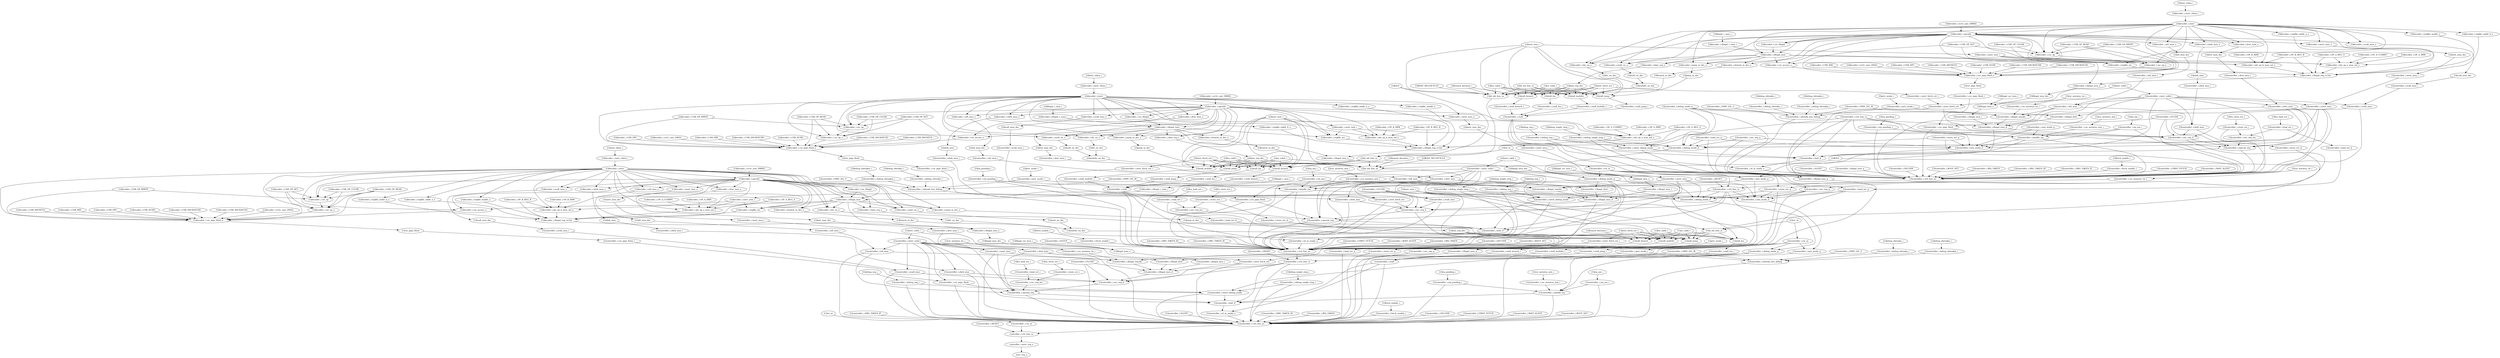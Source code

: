 strict digraph "" {
	"[1]decoder_i.regfile_waddr_o"	 [complexity=46,
		importance=0.211705375334,
		rank=0.00460229076813];
	"[1]decoder_i.illegal_reg_rv32e"	 [complexity=37,
		importance=0.210205440592,
		rank=0.00568122812411];
	"[1]decoder_i.regfile_waddr_o" -> "[1]decoder_i.illegal_reg_rv32e";
	"[3]lsu_valid_i"	 [complexity=40,
		importance=3.03274882933,
		rank=0.0758187207332];
	"[3]stall_branch"	 [complexity=36,
		importance=3.03147813158,
		rank=0.0842077258773];
	"[3]lsu_valid_i" -> "[3]stall_branch";
	"[3]stall_jump"	 [complexity=36,
		importance=3.03125286664,
		rank=0.0842014685177];
	"[3]lsu_valid_i" -> "[3]stall_jump";
	"[3]stall_multdiv"	 [complexity=36,
		importance=3.031042732,
		rank=0.0841956314445];
	"[3]lsu_valid_i" -> "[3]stall_multdiv";
	"[3]stall_lsu"	 [complexity=36,
		importance=3.03046126937,
		rank=0.0841794797047];
	"[3]lsu_valid_i" -> "[3]stall_lsu";
	"[3]id_wb_fsm_ns"	 [complexity=25,
		importance=2.71582976221,
		rank=0.108633190488];
	"[3]lsu_valid_i" -> "[3]id_wb_fsm_ns";
	"[2]ex_valid_i"	 [complexity=24,
		importance=0.388333556631,
		rank=0.0161805648596];
	"[2]stall_lsu"	 [complexity=46,
		importance=0.693700209487,
		rank=0.0150804393367];
	"[2]ex_valid_i" -> "[2]stall_lsu";
	"[2]stall_jump"	 [complexity=46,
		importance=0.694491806755,
		rank=0.0150976479729];
	"[2]ex_valid_i" -> "[2]stall_jump";
	"[2]id_wb_fsm_ns"	 [complexity=20,
		importance=0.386837593941,
		rank=0.0193418796971];
	"[2]ex_valid_i" -> "[2]id_wb_fsm_ns";
	"[2]stall_multdiv"	 [complexity=46,
		importance=0.694281672123,
		rank=0.0150930798288];
	"[2]ex_valid_i" -> "[2]stall_multdiv";
	"[2]stall_branch"	 [complexity=46,
		importance=0.6947170717,
		rank=0.015102545037];
	"[2]ex_valid_i" -> "[2]stall_branch";
	"[2]controller_i.instr_valid_i"	 [complexity=23,
		importance=0.247515854971,
		rank=0.0107615589118];
	"[2]controller_i.ecall_insn"	 [complexity=53,
		importance=0.693928355702,
		rank=0.0130929878434];
	"[2]controller_i.instr_valid_i" -> "[2]controller_i.ecall_insn";
	"[2]controller_i.mret_insn"	 [complexity=20,
		importance=0.24564589319,
		rank=0.0122822946595];
	"[2]controller_i.instr_valid_i" -> "[2]controller_i.mret_insn";
	"[2]controller_i.instr_fetch_err"	 [complexity=53,
		importance=0.693385725039,
		rank=0.013082749529];
	"[2]controller_i.instr_valid_i" -> "[2]controller_i.instr_fetch_err";
	"[2]controller_i.wfi_insn"	 [complexity=18,
		importance=0.0671315519452,
		rank=0.00372953066362];
	"[2]controller_i.instr_valid_i" -> "[2]controller_i.wfi_insn";
	"[2]controller_i.ebrk_insn"	 [complexity=53,
		importance=0.693928355702,
		rank=0.0130929878434];
	"[2]controller_i.instr_valid_i" -> "[2]controller_i.ebrk_insn";
	"[2]controller_i.dret_insn"	 [complexity=20,
		importance=0.24564589319,
		rank=0.0122822946595];
	"[2]controller_i.instr_valid_i" -> "[2]controller_i.dret_insn";
	"[2]controller_i.ctrl_fsm_ns"	 [complexity=32,
		importance=0.219551401241,
		rank=0.00686098128878];
	"[2]controller_i.instr_valid_i" -> "[2]controller_i.ctrl_fsm_ns";
	"[2]controller_i.halt_if"	 [complexity=36,
		importance=0.227369334741,
		rank=0.00631581485393];
	"[2]controller_i.instr_valid_i" -> "[2]controller_i.halt_if";
	"[2]controller_i.csr_pipe_flush"	 [complexity=46,
		importance=0.69135056865,
		rank=0.0150293601881];
	"[2]controller_i.instr_valid_i" -> "[2]controller_i.csr_pipe_flush";
	"[2]controller_i.enter_debug_mode"	 [complexity=41,
		importance=0.911213656307,
		rank=0.0222247233246];
	"[2]controller_i.instr_valid_i" -> "[2]controller_i.enter_debug_mode";
	"[3]fetch_enable_i"	 [complexity=23,
		importance=1.0022116781,
		rank=0.0435744207868];
	"[3]controller_i.fetch_enable_i"	 [complexity=23,
		importance=1.00071571541,
		rank=0.0435093789307];
	"[3]fetch_enable_i" -> "[3]controller_i.fetch_enable_i";
	"[2]csr_pipe_flush"	 [complexity=49,
		importance=0.702608874017,
		rank=0.0143389566126];
	"[2]controller_i.csr_pipe_flush_i"	 [complexity=49,
		importance=0.696100943785,
		rank=0.0142061417099];
	"[2]csr_pipe_flush" -> "[2]controller_i.csr_pipe_flush_i";
	"[3]decoder_i.CSR_DCSR"	 [complexity=51,
		importance=3.05089045489,
		rank=0.0598213814683];
	"[3]decoder_i.csr_pipe_flush_o"	 [complexity=39,
		importance=3.0493944922,
		rank=0.078189602364];
	"[3]decoder_i.CSR_DCSR" -> "[3]decoder_i.csr_pipe_flush_o";
	"[1]controller_i.ebrk_insn_i"	 [complexity=27,
		importance=0.191492651838,
		rank=0.00709232043844];
	"[1]controller_i.ebrk_insn"	 [complexity=24,
		importance=0.188872043606,
		rank=0.00786966848359];
	"[1]controller_i.ebrk_insn_i" -> "[1]controller_i.ebrk_insn";
	"[2]controller_i.dret_insn_i"	 [complexity=23,
		importance=0.248266501422,
		rank=0.010794195714];
	"[2]controller_i.dret_insn_i" -> "[2]controller_i.dret_insn";
	"[2]controller_i.stall_jump_i"	 [complexity=46,
		importance=0.691880057733,
		rank=0.0150408708203];
	"[2]controller_i.stall"	 [complexity=41,
		importance=0.689078232799,
		rank=0.0168067861658];
	"[2]controller_i.stall_jump_i" -> "[2]controller_i.stall";
	"[2]controller_i.id_in_ready_o"	 [complexity=33,
		importance=0.222660706324,
		rank=0.00674729413102];
	"[2]controller_i.stall" -> "[2]controller_i.id_in_ready_o";
	"[2]controller_i.stall" -> "[2]controller_i.ctrl_fsm_ns";
	"[2]controller_i.stall" -> "[2]controller_i.halt_if";
	"[3]controller_i.FLUSH"	 [complexity=49,
		importance=3.03550213914,
		rank=0.0619490232477];
	"[3]controller_i.exc_req_d"	 [complexity=36,
		importance=3.02782081183,
		rank=0.0841061336621];
	"[3]controller_i.FLUSH" -> "[3]controller_i.exc_req_d";
	"[3]controller_i.illegal_insn_d"	 [complexity=43,
		importance=3.03400617645,
		rank=0.0705582831732];
	"[3]controller_i.FLUSH" -> "[3]controller_i.illegal_insn_d";
	"[3]controller_i.ctrl_fsm_ns"	 [complexity=22,
		importance=0.998471754535,
		rank=0.0453850797516];
	"[3]controller_i.FLUSH" -> "[3]controller_i.ctrl_fsm_ns";
	"[2]controller_i.irq_nm_i"	 [complexity=47,
		importance=0.687699362244,
		rank=0.0146319013243];
	"[2]controller_i.handle_irq"	 [complexity=41,
		importance=0.685455401371,
		rank=0.0167184244237];
	"[2]controller_i.irq_nm_i" -> "[2]controller_i.handle_irq";
	"[2]controller_i.nmi_mode_d"	 [complexity=20,
		importance=0.185553204741,
		rank=0.00927766023704];
	"[2]controller_i.irq_nm_i" -> "[2]controller_i.nmi_mode_d";
	"[2]controller_i.irq_nm_i" -> "[2]controller_i.ctrl_fsm_ns";
	"[2]instr_rdata_i"	 [complexity=29,
		importance=0.260067452291,
		rank=0.00896784318243];
	"[2]decoder_i.instr_rdata_i"	 [complexity=29,
		importance=0.2585714896,
		rank=0.00891625826207];
	"[2]instr_rdata_i" -> "[2]decoder_i.instr_rdata_i";
	"[1]controller_i.RESET"	 [complexity=3,
		importance=0.0360248311392,
		rank=0.0120082770464];
	"controller_i.ctrl_fsm_cs"	 [complexity=1,
		importance=0.0345288684488,
		rank=0.0345288684488];
	"[1]controller_i.RESET" -> "controller_i.ctrl_fsm_cs";
	"[2]debug_req_i"	 [complexity=21,
		importance=0.489294502445,
		rank=0.0232997382117];
	"[2]controller_i.debug_req_i"	 [complexity=21,
		importance=0.487798539755,
		rank=0.0232285018931];
	"[2]debug_req_i" -> "[2]controller_i.debug_req_i";
	"[3]decoder_i.alu_op_a_mux_sel_o"	 [complexity=65,
		importance=3.05612527037,
		rank=0.0470173118519];
	"[3]decoder_i.illegal_reg_rv32e"	 [complexity=56,
		importance=3.05202281257,
		rank=0.0545004073673];
	"[3]decoder_i.alu_op_a_mux_sel_o" -> "[3]decoder_i.illegal_reg_rv32e";
	"[1]rst_ni"	 [complexity=2,
		importance=0.0721431620512,
		rank=0.0360715810256];
	"[1]controller_i.rst_ni"	 [complexity=2,
		importance=0.0706471993608,
		rank=0.0353235996804];
	"[1]rst_ni" -> "[1]controller_i.rst_ni";
	"[2]controller_i.csr_mstatus_mie_i"	 [complexity=47,
		importance=0.687699362244,
		rank=0.0146319013243];
	"[2]controller_i.csr_mstatus_mie_i" -> "[2]controller_i.handle_irq";
	"[3]data_req_dec"	 [complexity=40,
		importance=6.06485558715,
		rank=0.151621389679];
	"[3]data_req_dec" -> "[3]stall_branch";
	"[3]data_req_dec" -> "[3]stall_jump";
	"[3]data_req_dec" -> "[3]stall_multdiv";
	"[3]data_req_dec" -> "[3]stall_lsu";
	"[3]data_req_dec" -> "[3]id_wb_fsm_ns";
	"[1]jump_in_dec"	 [complexity=19,
		importance=0.191781571151,
		rank=0.0100937669027];
	"[1]stall_jump"	 [complexity=17,
		importance=0.189435494658,
		rank=0.0111432643917];
	"[1]jump_in_dec" -> "[1]stall_jump";
	"[3]controller_i.ebrk_insn_i"	 [complexity=46,
		importance=3.03331002382,
		rank=0.0659415222569];
	"[3]controller_i.ebrk_insn"	 [complexity=43,
		importance=3.03068941558,
		rank=0.0704811491996];
	"[3]controller_i.ebrk_insn_i" -> "[3]controller_i.ebrk_insn";
	"[1]csr_mstatus_tw_i"	 [complexity=36,
		importance=0.199648090083,
		rank=0.00554578028009];
	"[1]controller_i.csr_mstatus_tw_i"	 [complexity=36,
		importance=0.198152127393,
		rank=0.00550422576091];
	"[1]csr_mstatus_tw_i" -> "[1]controller_i.csr_mstatus_tw_i";
	"[3]controller_i.csr_mstatus_tw_i"	 [complexity=55,
		importance=3.03996949937,
		rank=0.0552721727158];
	"[3]controller_i.illegal_umode"	 [complexity=49,
		importance=3.0377255385,
		rank=0.0619943987449];
	"[3]controller_i.csr_mstatus_tw_i" -> "[3]controller_i.illegal_umode";
	"[2]fetch_enable_i"	 [complexity=33,
		importance=0.223291324804,
		rank=0.00676640378193];
	"[2]controller_i.fetch_enable_i"	 [complexity=33,
		importance=0.221795362113,
		rank=0.00672107157919];
	"[2]fetch_enable_i" -> "[2]controller_i.fetch_enable_i";
	"[2]csr_mstatus_mie_i"	 [complexity=47,
		importance=0.689195324934,
		rank=0.0146637303178];
	"[2]csr_mstatus_mie_i" -> "[2]controller_i.csr_mstatus_mie_i";
	"[3]controller_i.illegal_insn_i"	 [complexity=49,
		importance=3.03736426336,
		rank=0.0619870257828];
	"[3]controller_i.illegal_insn_i" -> "[3]controller_i.illegal_insn_d";
	"[3]illegal_insn_o"	 [complexity=49,
		importance=3.04109037898,
		rank=0.0620630689588];
	"[3]illegal_insn_o" -> "[3]controller_i.illegal_insn_i";
	"[3]controller_i.dret_insn_i"	 [complexity=27,
		importance=0.253238550684,
		rank=0.00937920558089];
	"[3]controller_i.dret_insn"	 [complexity=24,
		importance=0.250617942452,
		rank=0.0104424142688];
	"[3]controller_i.dret_insn_i" -> "[3]controller_i.dret_insn";
	"[2]illegal_csr_insn_i"	 [complexity=16,
		importance=0.0691237513715,
		rank=0.00432023446072];
	"[2]illegal_insn_o"	 [complexity=12,
		importance=0.0676277886811,
		rank=0.00563564905676];
	"[2]illegal_csr_insn_i" -> "[2]illegal_insn_o";
	"[1]controller_i.BOOT_SET"	 [complexity=5,
		importance=0.0526952598991,
		rank=0.0105390519798];
	"[1]controller_i.ctrl_fsm_ns"	 [complexity=3,
		importance=0.0511992972087,
		rank=0.0170664324029];
	"[1]controller_i.BOOT_SET" -> "[1]controller_i.ctrl_fsm_ns";
	"[3]decoder_i.CSR_DSCRATCH0"	 [complexity=51,
		importance=3.05089045489,
		rank=0.0598213814683];
	"[3]decoder_i.CSR_DSCRATCH0" -> "[3]decoder_i.csr_pipe_flush_o";
	"[3]decoder_i.CSR_DSCRATCH1"	 [complexity=51,
		importance=3.05089045489,
		rank=0.0598213814683];
	"[3]decoder_i.CSR_DSCRATCH1" -> "[3]decoder_i.csr_pipe_flush_o";
	"[3]dret_insn_dec"	 [complexity=27,
		importance=0.255487924938,
		rank=0.00946251573846];
	"[3]dret_insn_dec" -> "[3]controller_i.dret_insn_i";
	"[1]decoder_i.dret_insn_o"	 [complexity=36,
		importance=0.203185266208,
		rank=0.00564403517245];
	"[1]dret_insn_dec"	 [complexity=36,
		importance=0.201678477559,
		rank=0.00560217993221];
	"[1]decoder_i.dret_insn_o" -> "[1]dret_insn_dec";
	"[2]controller_i.handle_irq" -> "[2]controller_i.nmi_mode_d";
	"[2]controller_i.handle_irq" -> "[2]controller_i.ctrl_fsm_ns";
	"[2]controller_i.handle_irq" -> "[2]controller_i.halt_if";
	"[1]id_wb_fsm_cs"	 [complexity=18,
		importance=0.382814742192,
		rank=0.0212674856773];
	"[1]stall_lsu"	 [complexity=17,
		importance=0.18864389739,
		rank=0.0110966998465];
	"[1]id_wb_fsm_cs" -> "[1]stall_lsu";
	"[1]stall_multdiv"	 [complexity=17,
		importance=0.189225360026,
		rank=0.011130903531];
	"[1]id_wb_fsm_cs" -> "[1]stall_multdiv";
	"[1]id_wb_fsm_cs" -> "[1]stall_jump";
	"[1]stall_branch"	 [complexity=17,
		importance=0.189660759604,
		rank=0.0111565152708];
	"[1]id_wb_fsm_cs" -> "[1]stall_branch";
	"[3]controller_i.wfi_insn"	 [complexity=55,
		importance=3.04059414225,
		rank=0.055283529859];
	"[3]controller_i.special_req"	 [complexity=29,
		importance=3.02417762608,
		rank=0.104281987106];
	"[3]controller_i.wfi_insn" -> "[3]controller_i.special_req";
	"[3]controller_i.wfi_insn" -> "[3]controller_i.illegal_umode";
	"[3]controller_i.wfi_insn" -> "[3]controller_i.ctrl_fsm_ns";
	"[2]controller_i.BOOT_SET"	 [complexity=34,
		importance=0.221047363931,
		rank=0.0065013930568];
	"[2]controller_i.BOOT_SET" -> "[2]controller_i.ctrl_fsm_ns";
	"[3]instr_valid_i"	 [complexity=27,
		importance=0.253983866924,
		rank=0.00940680988608];
	"[3]instr_valid_i" -> "[3]illegal_insn_o";
	"[3]controller_i.instr_valid_i"	 [complexity=27,
		importance=0.252487904234,
		rank=0.00935140386051];
	"[3]instr_valid_i" -> "[3]controller_i.instr_valid_i";
	"[3]controller_i.IRQ_TAKEN"	 [complexity=28,
		importance=2.99691122629,
		rank=0.107032543796];
	"[3]controller_i.IRQ_TAKEN" -> "[3]controller_i.ctrl_fsm_ns";
	"[1]controller_i.PRIV_LVL_U"	 [complexity=12,
		importance=0.057806407846,
		rank=0.00481720065383];
	"[1]controller_i.ebreak_into_debug"	 [complexity=5,
		importance=0.0563104451556,
		rank=0.0112620890311];
	"[1]controller_i.PRIV_LVL_U" -> "[1]controller_i.ebreak_into_debug";
	"[1]controller_i.PRIV_LVL_M"	 [complexity=12,
		importance=0.057806407846,
		rank=0.00481720065383];
	"[1]controller_i.illegal_umode"	 [complexity=30,
		importance=0.19590816652,
		rank=0.00653027221734];
	"[1]controller_i.PRIV_LVL_M" -> "[1]controller_i.illegal_umode";
	"[1]controller_i.PRIV_LVL_M" -> "[1]controller_i.ebreak_into_debug";
	"[3]decoder_i.regfile_waddr_o"	 [complexity=65,
		importance=3.05352274731,
		rank=0.0469772730356];
	"[3]decoder_i.regfile_waddr_o" -> "[3]decoder_i.illegal_reg_rv32e";
	"[3]branch_decision_i"	 [complexity=38,
		importance=3.03297409427,
		rank=0.079815107744];
	"[3]branch_decision_i" -> "[3]stall_branch";
	"[3]branch_decision_i" -> "[3]id_wb_fsm_ns";
	"controller_i.instr_req_o"	 [complexity=0,
		importance=0.00397278340642,
		rank=0.0];
	instr_req_o	 [complexity=0,
		importance=0.00232179810741,
		rank=0.0];
	"controller_i.instr_req_o" -> instr_req_o;
	"[1]controller_i.illegal_insn_d"	 [complexity=24,
		importance=0.192188804471,
		rank=0.00800786685294];
	"[1]controller_i.illegal_umode" -> "[1]controller_i.illegal_insn_d";
	"[1]decoder_i.CSR_DSCRATCH0"	 [complexity=32,
		importance=0.209073082908,
		rank=0.00653353384088];
	"[1]decoder_i.csr_pipe_flush_o"	 [complexity=20,
		importance=0.207577120218,
		rank=0.0103788560109];
	"[1]decoder_i.CSR_DSCRATCH0" -> "[1]decoder_i.csr_pipe_flush_o";
	"[1]decoder_i.CSR_DSCRATCH1"	 [complexity=32,
		importance=0.209073082908,
		rank=0.00653353384088];
	"[1]decoder_i.CSR_DSCRATCH1" -> "[1]decoder_i.csr_pipe_flush_o";
	"[3]controller_i.DBG_TAKEN_ID"	 [complexity=24,
		importance=0.999967717225,
		rank=0.041665321551];
	"[3]controller_i.DBG_TAKEN_ID" -> "[3]controller_i.ctrl_fsm_ns";
	"[3]controller_i.DBG_TAKEN_IF"	 [complexity=28,
		importance=2.99691122629,
		rank=0.107032543796];
	"[3]controller_i.DBG_TAKEN_IF" -> "[3]controller_i.ctrl_fsm_ns";
	"[2]controller_i.exc_req_d"	 [complexity=46,
		importance=0.691059751954,
		rank=0.0150230380859];
	"[1]controller_i.exc_req_q"	 [complexity=6,
		importance=0.156117800061,
		rank=0.0260196333434];
	"[2]controller_i.exc_req_d" -> "[1]controller_i.exc_req_q";
	"[2]controller_i.special_req"	 [complexity=39,
		importance=0.687416566196,
		rank=0.0176260657999];
	"[2]controller_i.exc_req_d" -> "[2]controller_i.special_req";
	"[3]decoder_i.wfi_insn_o"	 [complexity=58,
		importance=3.04697091338,
		rank=0.0525339812652];
	"[3]wfi_insn_dec"	 [complexity=58,
		importance=3.04546412473,
		rank=0.0525080021506];
	"[3]decoder_i.wfi_insn_o" -> "[3]wfi_insn_dec";
	"[1]div_en_dec"	 [complexity=22,
		importance=0.194268864241,
		rank=0.00883040292006];
	"[1]multdiv_en_dec"	 [complexity=19,
		importance=0.191903820938,
		rank=0.010100201102];
	"[1]div_en_dec" -> "[1]multdiv_en_dec";
	"[3]controller_i.csr_pipe_flush"	 [complexity=36,
		importance=3.02811162853,
		rank=0.0841142119037];
	"[3]controller_i.csr_pipe_flush" -> "[3]controller_i.special_req";
	"[3]controller_i.csr_pipe_flush" -> "[3]controller_i.ctrl_fsm_ns";
	"[1]branch_in_dec"	 [complexity=19,
		importance=0.192009172575,
		rank=0.010105745925];
	"[1]branch_in_dec" -> "[1]stall_branch";
	"[2]div_en_dec"	 [complexity=51,
		importance=0.699325176338,
		rank=0.0137122583596];
	"[2]multdiv_en_dec"	 [complexity=48,
		importance=0.696960133035,
		rank=0.0145200027716];
	"[2]div_en_dec" -> "[2]multdiv_en_dec";
	"[3]rst_ni"	 [complexity=22,
		importance=0.49410098519,
		rank=0.0224591356905];
	"[2]id_wb_fsm_cs"	 [complexity=23,
		importance=2.71180691046,
		rank=0.117904648281];
	"[3]rst_ni" -> "[2]id_wb_fsm_cs";
	"[3]controller_i.rst_ni"	 [complexity=22,
		importance=0.4926050225,
		rank=0.0223911373864];
	"[3]rst_ni" -> "[3]controller_i.rst_ni";
	"[1]controller_i.exc_req_q" -> "[1]controller_i.ctrl_fsm_ns";
	"[2]controller_i.ecall_insn" -> "[2]controller_i.exc_req_d";
	"[2]controller_i.ecall_insn" -> "[2]controller_i.ctrl_fsm_ns";
	"[1]decoder_i.div_en_o"	 [complexity=22,
		importance=0.196006942458,
		rank=0.00890940647538];
	"[1]decoder_i.div_en_o" -> "[1]div_en_dec";
	"[2]controller_i.ecall_insn_i"	 [complexity=56,
		importance=0.696548963934,
		rank=0.012438374356];
	"[2]controller_i.ecall_insn_i" -> "[2]controller_i.ecall_insn";
	"[2]controller_i.illegal_dret"	 [complexity=12,
		importance=0.0622946730007,
		rank=0.00519122275006];
	"[2]controller_i.illegal_insn_d"	 [complexity=6,
		importance=0.0605435861467,
		rank=0.0100905976911];
	"[2]controller_i.illegal_dret" -> "[2]controller_i.illegal_insn_d";
	"[2]controller_i.debug_mode_d"	 [complexity=19,
		importance=0.242777289441,
		rank=0.0127777520758];
	"[2]controller_i.mret_insn" -> "[2]controller_i.debug_mode_d";
	"[2]controller_i.mret_insn" -> "[2]controller_i.special_req";
	"[2]controller_i.illegal_umode"	 [complexity=12,
		importance=0.0642629481964,
		rank=0.00535524568303];
	"[2]controller_i.mret_insn" -> "[2]controller_i.illegal_umode";
	"[2]controller_i.mret_insn" -> "[2]controller_i.nmi_mode_d";
	"[2]controller_i.mret_insn" -> "[2]controller_i.ctrl_fsm_ns";
	"[3]controller_i.stall_lsu_i"	 [complexity=36,
		importance=3.02837728106,
		rank=0.0841215911406];
	"[3]controller_i.stall"	 [complexity=31,
		importance=3.02583929268,
		rank=0.0976077191187];
	"[3]controller_i.stall_lsu_i" -> "[3]controller_i.stall";
	"[3]decoder_i.csr_op_o"	 [complexity=47,
		importance=15.2505767129,
		rank=0.324480355593];
	"[3]decoder_i.csr_op_o" -> "[3]decoder_i.csr_pipe_flush_o";
	"[1]decoder_i.alu_op_a_mux_sel_o"	 [complexity=46,
		importance=0.214307898396,
		rank=0.00465886735644];
	"[1]decoder_i.alu_op_a_mux_sel_o" -> "[1]decoder_i.illegal_reg_rv32e";
	"[1]controller_i.load_err_q"	 [complexity=6,
		importance=0.156189111619,
		rank=0.0260315186032];
	"[1]controller_i.load_err_q" -> "[1]controller_i.ctrl_fsm_ns";
	"[2]decoder_i.CSR_MSTATUS"	 [complexity=55,
		importance=0.714129395004,
		rank=0.0129841708183];
	"[2]decoder_i.csr_pipe_flush_o"	 [complexity=49,
		importance=0.712633432314,
		rank=0.014543539435];
	"[2]decoder_i.CSR_MSTATUS" -> "[2]decoder_i.csr_pipe_flush_o";
	"[1]controller_i.load_err_i"	 [complexity=20,
		importance=0.1867546313,
		rank=0.00933773156501];
	"[1]controller_i.exc_req_lsu"	 [complexity=17,
		importance=0.184884669519,
		rank=0.0108755687952];
	"[1]controller_i.load_err_i" -> "[1]controller_i.exc_req_lsu";
	"[1]ecall_insn_dec"	 [complexity=27,
		importance=0.193742026092,
		rank=0.00717563059601];
	"[1]controller_i.ecall_insn_i"	 [complexity=27,
		importance=0.191492651838,
		rank=0.00709232043844];
	"[1]ecall_insn_dec" -> "[1]controller_i.ecall_insn_i";
	"[1]controller_i.DBG_TAKEN_IF"	 [complexity=9,
		importance=0.155093854317,
		rank=0.0172326504796];
	"[1]controller_i.DBG_TAKEN_IF" -> "[1]controller_i.ctrl_fsm_ns";
	"[3]controller_i.exc_req_lsu"	 [complexity=36,
		importance=3.0267020415,
		rank=0.0840750567082];
	"[3]controller_i.exc_req_lsu" -> "[3]controller_i.special_req";
	"[1]decoder_i.opcode"	 [complexity=23,
		importance=0.200894992551,
		rank=0.00873456489354];
	"[1]decoder_i.opcode" -> "[1]decoder_i.dret_insn_o";
	"[1]decoder_i.opcode" -> "[1]decoder_i.div_en_o";
	"[1]decoder_i.opcode" -> "[1]decoder_i.alu_op_a_mux_sel_o";
	"[1]decoder_i.csr_access_o"	 [complexity=28,
		importance=0.624451370274,
		rank=0.0223018346527];
	"[1]decoder_i.opcode" -> "[1]decoder_i.csr_access_o";
	"[1]decoder_i.data_req_o"	 [complexity=21,
		importance=0.382928547931,
		rank=0.0182346927586];
	"[1]decoder_i.opcode" -> "[1]decoder_i.data_req_o";
	"[1]decoder_i.csr_illegal"	 [complexity=22,
		importance=0.198647059628,
		rank=0.00902941180126];
	"[1]decoder_i.opcode" -> "[1]decoder_i.csr_illegal";
	"[1]decoder_i.ecall_insn_o"	 [complexity=27,
		importance=0.195248814741,
		rank=0.007231437583];
	"[1]decoder_i.opcode" -> "[1]decoder_i.ecall_insn_o";
	"[1]decoder_i.illegal_insn"	 [complexity=20,
		importance=0.197140270979,
		rank=0.00985701354894];
	"[1]decoder_i.opcode" -> "[1]decoder_i.illegal_insn";
	"[1]decoder_i.mult_en_o"	 [complexity=22,
		importance=0.196006942458,
		rank=0.00890940647538];
	"[1]decoder_i.opcode" -> "[1]decoder_i.mult_en_o";
	"[1]decoder_i.ebrk_insn_o"	 [complexity=27,
		importance=0.195248814741,
		rank=0.007231437583];
	"[1]decoder_i.opcode" -> "[1]decoder_i.ebrk_insn_o";
	"[1]decoder_i.csr_op"	 [complexity=35,
		importance=3.12705766365,
		rank=0.0893445046758];
	"[1]decoder_i.opcode" -> "[1]decoder_i.csr_op";
	"[1]decoder_i.regfile_we"	 [complexity=46,
		importance=0.212188142511,
		rank=0.00461278570677];
	"[1]decoder_i.opcode" -> "[1]decoder_i.regfile_we";
	"[1]decoder_i.alu_op_b_mux_sel_o"	 [complexity=46,
		importance=0.213569287283,
		rank=0.0046428105931];
	"[1]decoder_i.opcode" -> "[1]decoder_i.alu_op_b_mux_sel_o";
	"[1]decoder_i.branch_in_dec_o"	 [complexity=19,
		importance=0.193713995457,
		rank=0.0101954734451];
	"[1]decoder_i.opcode" -> "[1]decoder_i.branch_in_dec_o";
	"[1]decoder_i.jump_in_dec_o"	 [complexity=19,
		importance=0.193481720517,
		rank=0.0101832484482];
	"[1]decoder_i.opcode" -> "[1]decoder_i.jump_in_dec_o";
	"[1]decoder_i.wfi_insn_o"	 [complexity=39,
		importance=0.205153541404,
		rank=0.00526034721549];
	"[1]decoder_i.opcode" -> "[1]decoder_i.wfi_insn_o";
	"[1]decoder_i.mret_insn_o"	 [complexity=39,
		importance=0.205153541404,
		rank=0.00526034721549];
	"[1]decoder_i.opcode" -> "[1]decoder_i.mret_insn_o";
	"[1]decoder_i.OP_B_REG_B"	 [complexity=52,
		importance=4.70002028291,
		rank=0.0903850054406];
	"[1]decoder_i.OP_B_REG_B" -> "[1]decoder_i.illegal_reg_rv32e";
	"[1]decoder_i.OP_B_REG_B" -> "[1]decoder_i.alu_op_b_mux_sel_o";
	"[3]decoder_i.OP_A_CURRPC"	 [complexity=77,
		importance=18.3382475849,
		rank=0.238159059545];
	"[3]decoder_i.OP_A_CURRPC" -> "[3]decoder_i.alu_op_a_mux_sel_o";
	"[2]decoder_i.regfile_raddr_b_o"	 [complexity=28,
		importance=0.0800601570099,
		rank=0.00285929132178];
	"[2]decoder_i.illegal_reg_rv32e"	 [complexity=19,
		importance=0.0785602222682,
		rank=0.00413474854043];
	"[2]decoder_i.regfile_raddr_b_o" -> "[2]decoder_i.illegal_reg_rv32e";
	"[1]controller_i.rst_ni" -> "controller_i.ctrl_fsm_cs";
	"[1]controller_i.enter_debug_mode"	 [complexity=12,
		importance=0.237805240179,
		rank=0.0198171033482];
	"[1]controller_i.halt_if"	 [complexity=7,
		importance=0.0590172307093,
		rank=0.00843103295848];
	"[1]controller_i.enter_debug_mode" -> "[1]controller_i.halt_if";
	"[1]controller_i.enter_debug_mode" -> "[1]controller_i.ctrl_fsm_ns";
	"[1]controller_i.csr_pipe_flush"	 [complexity=17,
		importance=0.186294256554,
		rank=0.0109584856797];
	"[1]controller_i.csr_pipe_flush" -> "[1]controller_i.ctrl_fsm_ns";
	"[1]controller_i.special_req"	 [complexity=10,
		importance=0.1823602541,
		rank=0.01823602541];
	"[1]controller_i.csr_pipe_flush" -> "[1]controller_i.special_req";
	"[3]csr_mstatus_tw_i"	 [complexity=55,
		importance=3.04146546206,
		rank=0.0552993720375];
	"[3]csr_mstatus_tw_i" -> "[3]controller_i.csr_mstatus_tw_i";
	"[1]controller_i.debug_mode_q"	 [complexity=17,
		importance=0.240535730756,
		rank=0.0141491606327];
	"[2]controller_i.debug_mode_d" -> "[1]controller_i.debug_mode_q";
	"[1]decoder_i.sv2v_cast_290A1"	 [complexity=38,
		importance=1.246958684,
		rank=0.0328147022104];
	"[1]decoder_i.sv2v_cast_290A1" -> "[1]decoder_i.csr_pipe_flush_o";
	"[3]decoder_i.regfile_raddr_a_o"	 [complexity=65,
		importance=3.05352274731,
		rank=0.0469772730356];
	"[3]decoder_i.regfile_raddr_a_o" -> "[3]decoder_i.illegal_reg_rv32e";
	"[2]instr_valid_i"	 [complexity=23,
		importance=0.249011817662,
		rank=0.0108266007679];
	"[2]instr_valid_i" -> "[2]controller_i.instr_valid_i";
	"[2]instr_valid_i" -> "[2]illegal_insn_o";
	"[1]csr_pipe_flush"	 [complexity=20,
		importance=0.197552561921,
		rank=0.00987762809606];
	"[1]controller_i.csr_pipe_flush_i"	 [complexity=20,
		importance=0.191044631689,
		rank=0.00955223158445];
	"[1]csr_pipe_flush" -> "[1]controller_i.csr_pipe_flush_i";
	"[1]decoder_i.OP_A_REG_A"	 [complexity=64,
		importance=10.0739671873,
		rank=0.157405737302];
	"[1]decoder_i.OP_A_REG_A" -> "[1]decoder_i.alu_op_a_mux_sel_o";
	"[1]decoder_i.OP_A_REG_A" -> "[1]decoder_i.illegal_reg_rv32e";
	"[2]controller_i.debug_mode_q"	 [complexity=21,
		importance=0.245507780018,
		rank=0.0116908466675];
	"[2]controller_i.debug_mode_q" -> "[2]controller_i.handle_irq";
	"[2]controller_i.debug_mode_q" -> "[2]controller_i.illegal_dret";
	"[2]controller_i.debug_mode_q" -> "[2]controller_i.debug_mode_d";
	"[2]controller_i.debug_mode_q" -> "[2]controller_i.ctrl_fsm_ns";
	"[2]controller_i.debug_mode_q" -> "[2]controller_i.enter_debug_mode";
	"[2]dret_insn_dec"	 [complexity=23,
		importance=0.250515875676,
		rank=0.0108919945946];
	"[2]dret_insn_dec" -> "[2]controller_i.dret_insn_i";
	"[3]mult_en_dec"	 [complexity=41,
		importance=3.03608623622,
		rank=0.0740508838102];
	"[3]multdiv_en_dec"	 [complexity=38,
		importance=3.03372119292,
		rank=0.0798347682346];
	"[3]mult_en_dec" -> "[3]multdiv_en_dec";
	"[1]ebrk_insn"	 [complexity=27,
		importance=0.193742026092,
		rank=0.00717563059601];
	"[1]ebrk_insn" -> "[1]controller_i.ebrk_insn_i";
	"[2]csr_mstatus_tw_i"	 [complexity=18,
		importance=0.0680028717593,
		rank=0.00377793731996];
	"[2]controller_i.csr_mstatus_tw_i"	 [complexity=18,
		importance=0.0665069090689,
		rank=0.0036948282816];
	"[2]csr_mstatus_tw_i" -> "[2]controller_i.csr_mstatus_tw_i";
	"[2]controller_i.RESET"	 [complexity=32,
		importance=0.204376935171,
		rank=0.0063867792241];
	"[1]controller_i.ctrl_fsm_cs"	 [complexity=30,
		importance=0.202880972481,
		rank=0.0067626990827];
	"[2]controller_i.RESET" -> "[1]controller_i.ctrl_fsm_cs";
	"[1]controller_i.instr_fetch_err"	 [complexity=24,
		importance=0.188329412943,
		rank=0.00784705887261];
	"[1]controller_i.instr_fetch_err" -> "[1]controller_i.ctrl_fsm_ns";
	"[1]controller_i.exc_req_d"	 [complexity=17,
		importance=0.186003439857,
		rank=0.0109413788151];
	"[1]controller_i.instr_fetch_err" -> "[1]controller_i.exc_req_d";
	"[3]decoder_i.illegal_insn_o"	 [complexity=53,
		importance=3.04699164185,
		rank=0.0574904083369];
	"[3]illegal_insn_dec"	 [complexity=53,
		importance=3.04405494621,
		rank=0.0574349989851];
	"[3]decoder_i.illegal_insn_o" -> "[3]illegal_insn_dec";
	"[3]controller_i.debug_single_step_i"	 [complexity=25,
		importance=0.49774263828,
		rank=0.0199097055312];
	"[3]controller_i.enter_debug_mode"	 [complexity=31,
		importance=4.02689506948,
		rank=0.129899840951];
	"[3]controller_i.debug_single_step_i" -> "[3]controller_i.enter_debug_mode";
	"[3]controller_i.debug_mode_d"	 [complexity=23,
		importance=0.247749338704,
		rank=0.0107717103784];
	"[3]controller_i.debug_single_step_i" -> "[3]controller_i.debug_mode_d";
	"[3]controller_i.debug_single_step_i" -> "[3]controller_i.ctrl_fsm_ns";
	"[2]decoder_i.OP_B_IMM"	 [complexity=58,
		importance=3.19653465209,
		rank=0.0551126664153];
	"[2]decoder_i.alu_op_b_mux_sel_o"	 [complexity=28,
		importance=0.0819240689589,
		rank=0.00292585960568];
	"[2]decoder_i.OP_B_IMM" -> "[2]decoder_i.alu_op_b_mux_sel_o";
	"[2]decoder_i.CSR_DPC"	 [complexity=61,
		importance=0.714129395004,
		rank=0.0117070392624];
	"[2]decoder_i.CSR_DPC" -> "[2]decoder_i.csr_pipe_flush_o";
	"[2]controller_i.illegal_insn_i"	 [complexity=12,
		importance=0.0639016730552,
		rank=0.00532513942126];
	"[2]illegal_insn_o" -> "[2]controller_i.illegal_insn_i";
	"[3]decoder_i.instr_rdata_i"	 [complexity=33,
		importance=0.263543538863,
		rank=0.00798616784432];
	"[3]decoder_i.instr"	 [complexity=31,
		importance=0.261673577081,
		rank=0.00844108313165];
	"[3]decoder_i.instr_rdata_i" -> "[3]decoder_i.instr";
	"[3]controller_i.irq_nm_i"	 [complexity=37,
		importance=3.02446042212,
		rank=0.0817421735709];
	"[3]controller_i.nmi_mode_d"	 [complexity=49,
		importance=0.690609516837,
		rank=0.0140940717722];
	"[3]controller_i.irq_nm_i" -> "[3]controller_i.nmi_mode_d";
	"[3]controller_i.handle_irq"	 [complexity=31,
		importance=3.02221646125,
		rank=0.0974908535888];
	"[3]controller_i.irq_nm_i" -> "[3]controller_i.handle_irq";
	"[3]controller_i.irq_nm_i" -> "[3]controller_i.ctrl_fsm_ns";
	"[3]controller_i.stall_branch_i"	 [complexity=36,
		importance=3.02871619823,
		rank=0.0841310055065];
	"[3]controller_i.stall_branch_i" -> "[3]controller_i.stall";
	"[1]controller_i.debug_single_step_i"	 [complexity=17,
		importance=0.240049201051,
		rank=0.0141205412383];
	"[1]controller_i.debug_single_step_i" -> "[1]controller_i.enter_debug_mode";
	"[1]controller_i.debug_single_step_i" -> "[1]controller_i.ctrl_fsm_ns";
	"[3]decoder_i.mult_en_o"	 [complexity=41,
		importance=3.03782431444,
		rank=0.0740932759618];
	"[3]decoder_i.mult_en_o" -> "[3]mult_en_dec";
	"[2]controller_i.DECODE"	 [complexity=42,
		importance=2.1970099751,
		rank=0.0523097613119];
	"[2]controller_i.DECODE" -> "[2]controller_i.ctrl_fsm_ns";
	"[2]controller_i.nmi_mode_q"	 [complexity=47,
		importance=0.688246473333,
		rank=0.0146435419858];
	"[3]controller_i.nmi_mode_d" -> "[2]controller_i.nmi_mode_q";
	"[2]controller_i.instr_fetch_err" -> "[2]controller_i.exc_req_d";
	"[2]controller_i.instr_fetch_err" -> "[2]controller_i.ctrl_fsm_ns";
	"[3]controller_i.nmi_mode_q"	 [complexity=37,
		importance=3.02500753321,
		rank=0.0817569603571];
	"[3]controller_i.nmi_mode_q" -> "[3]controller_i.nmi_mode_d";
	"[3]controller_i.nmi_mode_q" -> "[3]controller_i.handle_irq";
	"[1]controller_i.wfi_insn_i"	 [complexity=39,
		importance=0.201397378501,
		rank=0.00516403534617];
	"[1]controller_i.wfi_insn"	 [complexity=36,
		importance=0.198776770269,
		rank=0.00552157695192];
	"[1]controller_i.wfi_insn_i" -> "[1]controller_i.wfi_insn";
	"[2]decoder_i.mult_en_o"	 [complexity=51,
		importance=0.701063254555,
		rank=0.0137463383246];
	"[2]mult_en_dec"	 [complexity=51,
		importance=0.699325176338,
		rank=0.0137122583596];
	"[2]decoder_i.mult_en_o" -> "[2]mult_en_dec";
	"[1]controller_i.irq_pending_i"	 [complexity=18,
		importance=0.182643050148,
		rank=0.0101468361193];
	"[1]controller_i.irq_pending_i" -> "[1]controller_i.ctrl_fsm_ns";
	"[1]controller_i.handle_irq"	 [complexity=12,
		importance=0.180399089275,
		rank=0.0150332574396];
	"[1]controller_i.irq_pending_i" -> "[1]controller_i.handle_irq";
	"[1]lsu_store_err_i"	 [complexity=20,
		importance=0.188624593082,
		rank=0.00943122965409];
	"[1]controller_i.store_err_i"	 [complexity=20,
		importance=0.187128630391,
		rank=0.00935643151956];
	"[1]lsu_store_err_i" -> "[1]controller_i.store_err_i";
	"[3]div_en_dec"	 [complexity=41,
		importance=3.03608623622,
		rank=0.0740508838102];
	"[3]div_en_dec" -> "[3]multdiv_en_dec";
	"[2]decoder_i.illegal_insn_o"	 [complexity=16,
		importance=0.0735290515527,
		rank=0.00459556572204];
	"[2]decoder_i.illegal_reg_rv32e" -> "[2]decoder_i.illegal_insn_o";
	"[3]irq_nm_i"	 [complexity=37,
		importance=3.02595638482,
		rank=0.081782604995];
	"[3]irq_nm_i" -> "[3]controller_i.irq_nm_i";
	"[2]illegal_insn_dec"	 [complexity=16,
		importance=0.0705923559073,
		rank=0.00441202224421];
	"[2]illegal_insn_dec" -> "[2]illegal_insn_o";
	"[3]decoder_i.CSR_MIE"	 [complexity=45,
		importance=3.05089045489,
		rank=0.0677975656641];
	"[3]decoder_i.CSR_MIE" -> "[3]decoder_i.csr_pipe_flush_o";
	"[2]decoder_i.jump_in_dec_o"	 [complexity=48,
		importance=0.698538032613,
		rank=0.0145528756794];
	"[2]jump_in_dec"	 [complexity=48,
		importance=0.696837883247,
		rank=0.014517455901];
	"[2]decoder_i.jump_in_dec_o" -> "[2]jump_in_dec";
	"[1]controller_i.SLEEP"	 [complexity=5,
		importance=0.0526952598991,
		rank=0.0105390519798];
	"[1]controller_i.SLEEP" -> "[1]controller_i.ctrl_fsm_ns";
	"[1]instr_valid_i"	 [complexity=17,
		importance=0.24117116465,
		rank=0.0141865390971];
	"[1]illegal_insn_o"	 [complexity=30,
		importance=0.199273007005,
		rank=0.00664243356683];
	"[1]instr_valid_i" -> "[1]illegal_insn_o";
	"[1]controller_i.instr_valid_i"	 [complexity=17,
		importance=0.23967520196,
		rank=0.0140985412918];
	"[1]instr_valid_i" -> "[1]controller_i.instr_valid_i";
	"[1]debug_req_i"	 [complexity=17,
		importance=0.241545163742,
		rank=0.0142085390436];
	"[1]controller_i.debug_req_i"	 [complexity=17,
		importance=0.240049201051,
		rank=0.0141205412383];
	"[1]debug_req_i" -> "[1]controller_i.debug_req_i";
	"[3]controller_i.instr_fetch_err"	 [complexity=43,
		importance=3.03014678492,
		rank=0.0704685298819];
	"[3]controller_i.instr_fetch_err" -> "[3]controller_i.exc_req_d";
	"[3]controller_i.instr_fetch_err" -> "[3]controller_i.ctrl_fsm_ns";
	"[1]instr_rdata_i"	 [complexity=28,
		importance=0.206691847593,
		rank=0.00738185169976];
	"[1]decoder_i.instr_rdata_i"	 [complexity=28,
		importance=0.205195884903,
		rank=0.00732842446082];
	"[1]instr_rdata_i" -> "[1]decoder_i.instr_rdata_i";
	"[1]instr_new_i"	 [complexity=19,
		importance=0.190931457349,
		rank=0.010049024071];
	"[1]decoder_i.instr_new_i"	 [complexity=49,
		importance=1.28295105471,
		rank=0.026182674586];
	"[1]instr_new_i" -> "[1]decoder_i.instr_new_i";
	"[1]instr_new_i" -> "[1]stall_lsu";
	"[1]instr_new_i" -> "[1]stall_multdiv";
	"[1]instr_new_i" -> "[1]stall_jump";
	"[1]instr_new_i" -> "[1]stall_branch";
	"[1]controller_i.ebrk_insn" -> "[1]controller_i.ctrl_fsm_ns";
	"[1]controller_i.ebrk_insn" -> "[1]controller_i.exc_req_d";
	"[2]jump_in_dec" -> "[2]stall_jump";
	"[2]controller_i.stall_lsu_i"	 [complexity=46,
		importance=0.691616221179,
		rank=0.015035135243];
	"[2]stall_lsu" -> "[2]controller_i.stall_lsu_i";
	"[1]decoder_i.instr_new_i" -> "[1]decoder_i.alu_op_a_mux_sel_o";
	"[1]decoder_i.instr_new_i" -> "[1]decoder_i.regfile_we";
	"[1]decoder_i.instr_new_i" -> "[1]decoder_i.alu_op_b_mux_sel_o";
	"[1]illegal_c_insn_i"	 [complexity=21,
		importance=0.200880194542,
		rank=0.00956572354961];
	"[1]decoder_i.illegal_c_insn_i"	 [complexity=21,
		importance=0.199384231851,
		rank=0.00949448723101];
	"[1]illegal_c_insn_i" -> "[1]decoder_i.illegal_c_insn_i";
	"[3]decoder_i.OP_B_REG_B"	 [complexity=71,
		importance=67.2200024664,
		rank=0.946760598119];
	"[3]decoder_i.alu_op_b_mux_sel_o"	 [complexity=65,
		importance=3.05538665926,
		rank=0.047005948604];
	"[3]decoder_i.OP_B_REG_B" -> "[3]decoder_i.alu_op_b_mux_sel_o";
	"[3]decoder_i.OP_B_REG_B" -> "[3]decoder_i.illegal_reg_rv32e";
	"[3]decoder_i.ecall_insn_o"	 [complexity=46,
		importance=3.03706618672,
		rank=0.0660231779721];
	"[3]ecall_insn_dec"	 [complexity=46,
		importance=3.03555939807,
		rank=0.0659904216972];
	"[3]decoder_i.ecall_insn_o" -> "[3]ecall_insn_dec";
	"[1]decoder_i.csr_access_o" -> "[1]decoder_i.csr_pipe_flush_o";
	"[1]decoder_i.CSR_OP_WRITE"	 [complexity=37,
		importance=3.12855362634,
		rank=0.0845555034146];
	"[1]decoder_i.CSR_OP_WRITE" -> "[1]decoder_i.csr_pipe_flush_o";
	"[1]decoder_i.CSR_OP_WRITE" -> "[1]decoder_i.csr_op";
	"[2]controller_i.csr_pipe_flush_i" -> "[2]controller_i.csr_pipe_flush";
	"[3]controller_i.instr_fetch_err_i"	 [complexity=46,
		importance=3.03168211594,
		rank=0.0659061329551];
	"[3]controller_i.instr_fetch_err_i" -> "[3]controller_i.instr_fetch_err";
	"[1]controller_i.stall_lsu_i"	 [complexity=17,
		importance=0.186559909083,
		rank=0.010974112299];
	"[1]stall_lsu" -> "[1]controller_i.stall_lsu_i";
	"[3]controller_i.ctrl_fsm_cs"	 [complexity=24,
		importance=1.00168952282,
		rank=0.041737063451];
	"[3]controller_i.ctrl_fsm_cs" -> "[3]controller_i.nmi_mode_d";
	"[3]controller_i.ctrl_fsm_cs" -> "[3]controller_i.exc_req_d";
	"[3]controller_i.halt_if"	 [complexity=26,
		importance=1.00628968804,
		rank=0.0387034495398];
	"[3]controller_i.ctrl_fsm_cs" -> "[3]controller_i.halt_if";
	"[3]controller_i.ctrl_fsm_cs" -> "[3]controller_i.debug_mode_d";
	"[3]controller_i.ctrl_fsm_cs" -> "[3]controller_i.illegal_insn_d";
	"[3]controller_i.ctrl_fsm_cs" -> "[3]controller_i.ctrl_fsm_ns";
	"[2]controller_i.stall_lsu_i" -> "[2]controller_i.stall";
	"[2]decoder_i.opcode"	 [complexity=24,
		importance=0.254270597249,
		rank=0.0105946082187];
	"[2]decoder_i.opcode" -> "[2]decoder_i.mult_en_o";
	"[2]decoder_i.opcode" -> "[2]decoder_i.jump_in_dec_o";
	"[2]decoder_i.alu_op_a_mux_sel_o"	 [complexity=28,
		importance=0.0826626800722,
		rank=0.00295223857401];
	"[2]decoder_i.opcode" -> "[2]decoder_i.alu_op_a_mux_sel_o";
	"[2]decoder_i.csr_access_o"	 [complexity=57,
		importance=2.13962030656,
		rank=0.0375371983608];
	"[2]decoder_i.opcode" -> "[2]decoder_i.csr_access_o";
	"[2]decoder_i.data_req_o"	 [complexity=24,
		importance=0.777732746496,
		rank=0.032405531104];
	"[2]decoder_i.opcode" -> "[2]decoder_i.data_req_o";
	"[2]decoder_i.csr_op"	 [complexity=64,
		importance=10.7029023451,
		rank=0.167232849142];
	"[2]decoder_i.opcode" -> "[2]decoder_i.csr_op";
	"[2]decoder_i.dret_insn_o"	 [complexity=23,
		importance=0.252022664325,
		rank=0.0109575071446];
	"[2]decoder_i.opcode" -> "[2]decoder_i.dret_insn_o";
	"[2]decoder_i.wfi_insn_o"	 [complexity=21,
		importance=0.0735083230802,
		rank=0.00350039633715];
	"[2]decoder_i.opcode" -> "[2]decoder_i.wfi_insn_o";
	"[2]decoder_i.branch_in_dec_o"	 [complexity=48,
		importance=0.698770307553,
		rank=0.0145577147407];
	"[2]decoder_i.opcode" -> "[2]decoder_i.branch_in_dec_o";
	"[2]decoder_i.ecall_insn_o"	 [complexity=56,
		importance=0.700305126837,
		rank=0.0125054486935];
	"[2]decoder_i.opcode" -> "[2]decoder_i.ecall_insn_o";
	"[2]decoder_i.regfile_we"	 [complexity=28,
		importance=0.0805429241873,
		rank=0.00287653300669];
	"[2]decoder_i.opcode" -> "[2]decoder_i.regfile_we";
	"[2]decoder_i.ebrk_insn_o"	 [complexity=56,
		importance=0.700305126837,
		rank=0.0125054486935];
	"[2]decoder_i.opcode" -> "[2]decoder_i.ebrk_insn_o";
	"[2]decoder_i.opcode" -> "[2]decoder_i.alu_op_b_mux_sel_o";
	"[2]decoder_i.csr_illegal"	 [complexity=31,
		importance=0.0857082632985,
		rank=0.00276478268705];
	"[2]decoder_i.opcode" -> "[2]decoder_i.csr_illegal";
	"[2]decoder_i.illegal_insn"	 [complexity=29,
		importance=0.0842014746497,
		rank=0.00290349912585];
	"[2]decoder_i.opcode" -> "[2]decoder_i.illegal_insn";
	"[2]decoder_i.div_en_o"	 [complexity=51,
		importance=0.701063254555,
		rank=0.0137463383246];
	"[2]decoder_i.opcode" -> "[2]decoder_i.div_en_o";
	"[2]decoder_i.mret_insn_o"	 [complexity=23,
		importance=0.252022664325,
		rank=0.0109575071446];
	"[2]decoder_i.opcode" -> "[2]decoder_i.mret_insn_o";
	"[1]controller_i.illegal_insn_i"	 [complexity=30,
		importance=0.195546891379,
		rank=0.00651822971263];
	"[1]illegal_insn_o" -> "[1]controller_i.illegal_insn_i";
	"[3]decoder_i.instr_new_i"	 [complexity=68,
		importance=18.3338552866,
		rank=0.26961551892];
	"[3]decoder_i.instr_new_i" -> "[3]decoder_i.alu_op_a_mux_sel_o";
	"[3]decoder_i.instr_new_i" -> "[3]decoder_i.alu_op_b_mux_sel_o";
	"[3]decoder_i.regfile_we"	 [complexity=65,
		importance=3.05400551449,
		rank=0.0469847002229];
	"[3]decoder_i.instr_new_i" -> "[3]decoder_i.regfile_we";
	"[1]controller_i.csr_mstatus_mie_i"	 [complexity=18,
		importance=0.182643050148,
		rank=0.0101468361193];
	"[1]controller_i.csr_mstatus_mie_i" -> "[1]controller_i.handle_irq";
	"[2]decoder_i.instr"	 [complexity=27,
		importance=0.256701527819,
		rank=0.00950746399328];
	"[2]decoder_i.instr" -> "[2]decoder_i.regfile_raddr_b_o";
	"[2]decoder_i.instr" -> "[2]decoder_i.mult_en_o";
	"[2]decoder_i.instr" -> "[2]decoder_i.jump_in_dec_o";
	"[2]decoder_i.instr" -> "[2]decoder_i.opcode";
	"[2]decoder_i.instr" -> "[2]decoder_i.alu_op_a_mux_sel_o";
	"[2]decoder_i.instr" -> "[2]decoder_i.csr_access_o";
	"[2]decoder_i.regfile_raddr_a_o"	 [complexity=28,
		importance=0.0800601570099,
		rank=0.00285929132178];
	"[2]decoder_i.instr" -> "[2]decoder_i.regfile_raddr_a_o";
	"[2]decoder_i.regfile_waddr_o"	 [complexity=28,
		importance=0.0800601570099,
		rank=0.00285929132178];
	"[2]decoder_i.instr" -> "[2]decoder_i.regfile_waddr_o";
	"[2]decoder_i.instr" -> "[2]decoder_i.csr_op";
	"[2]decoder_i.instr" -> "[2]decoder_i.dret_insn_o";
	"[2]decoder_i.instr" -> "[2]decoder_i.wfi_insn_o";
	"[2]decoder_i.csr_op_o"	 [complexity=57,
		importance=3.56677141348,
		rank=0.0625749370786];
	"[2]decoder_i.instr" -> "[2]decoder_i.csr_op_o";
	"[2]decoder_i.instr" -> "[2]decoder_i.ecall_insn_o";
	"[2]decoder_i.instr" -> "[2]decoder_i.csr_pipe_flush_o";
	"[2]decoder_i.instr" -> "[2]decoder_i.regfile_we";
	"[2]decoder_i.instr" -> "[2]decoder_i.ebrk_insn_o";
	"[2]decoder_i.instr" -> "[2]decoder_i.alu_op_b_mux_sel_o";
	"[2]decoder_i.instr" -> "[2]decoder_i.csr_illegal";
	"[2]decoder_i.instr" -> "[2]decoder_i.illegal_insn";
	"[2]decoder_i.instr" -> "[2]decoder_i.div_en_o";
	"[2]decoder_i.instr" -> "[2]decoder_i.mret_insn_o";
	"[3]decoder_i.alu_op_b_mux_sel_o" -> "[3]decoder_i.illegal_reg_rv32e";
	"[1]controller_i.illegal_dret"	 [complexity=30,
		importance=0.193939891325,
		rank=0.00646466304415];
	"[1]controller_i.illegal_dret" -> "[1]controller_i.illegal_insn_d";
	"[3]controller_i.load_err_i"	 [complexity=39,
		importance=3.02857200328,
		rank=0.0776556923917];
	"[3]controller_i.load_err_i" -> "[3]controller_i.exc_req_lsu";
	"[3]controller_i.load_err_d"	 [complexity=24,
		importance=0.247331956065,
		rank=0.0103054981694];
	"[3]controller_i.load_err_i" -> "[3]controller_i.load_err_d";
	"[3]WAIT_MULTICYCLE"	 [complexity=35,
		importance=10.8648150115,
		rank=0.310423286044];
	"[3]WAIT_MULTICYCLE" -> "[3]id_wb_fsm_ns";
	"[2]controller_i.DBG_TAKEN_ID"	 [complexity=34,
		importance=0.221047363931,
		rank=0.0065013930568];
	"[2]controller_i.DBG_TAKEN_ID" -> "[2]controller_i.ctrl_fsm_ns";
	"[2]controller_i.DBG_TAKEN_IF"	 [complexity=38,
		importance=0.660150166413,
		rank=0.0173723728003];
	"[2]controller_i.DBG_TAKEN_IF" -> "[2]controller_i.ctrl_fsm_ns";
	"[2]controller_i.load_err_q"	 [complexity=22,
		importance=0.245368509434,
		rank=0.0111531140652];
	"[3]controller_i.load_err_d" -> "[2]controller_i.load_err_q";
	"[1]controller_i.id_in_ready_o"	 [complexity=4,
		importance=0.0543086022916,
		rank=0.0135771505729];
	"[1]controller_i.halt_if" -> "[1]controller_i.id_in_ready_o";
	"[1]controller_i.stall_branch_i"	 [complexity=17,
		importance=0.186898826256,
		rank=0.0109940486033];
	"[1]controller_i.stall"	 [complexity=12,
		importance=0.184021920703,
		rank=0.0153351600586];
	"[1]controller_i.stall_branch_i" -> "[1]controller_i.stall";
	"[2]decoder_i.alu_op_a_mux_sel_o" -> "[2]decoder_i.illegal_reg_rv32e";
	"[2]decoder_i.csr_access_o" -> "[2]decoder_i.csr_pipe_flush_o";
	"[3]controller_i.load_err_q"	 [complexity=26,
		importance=0.250340558697,
		rank=0.0096284830268];
	"[3]controller_i.load_err_q" -> "[3]controller_i.nmi_mode_d";
	"[3]controller_i.load_err_q" -> "[3]controller_i.debug_mode_d";
	"[3]controller_i.load_err_q" -> "[3]controller_i.ctrl_fsm_ns";
	"[1]controller_i.ctrl_fsm_ns" -> "controller_i.ctrl_fsm_cs";
	"[2]controller_i.wfi_insn" -> "[2]controller_i.special_req";
	"[2]controller_i.wfi_insn" -> "[2]controller_i.illegal_umode";
	"[2]controller_i.wfi_insn" -> "[2]controller_i.ctrl_fsm_ns";
	"[3]stall_branch" -> "[3]controller_i.stall_branch_i";
	"[3]id_wb_fsm_cs"	 [complexity=37,
		importance=6.06644948615,
		rank=0.16395809422];
	"[3]id_wb_fsm_cs" -> "[3]stall_branch";
	"[3]id_wb_fsm_cs" -> "[3]stall_jump";
	"[3]id_wb_fsm_cs" -> "[3]stall_multdiv";
	"[3]id_wb_fsm_cs" -> "[3]stall_lsu";
	"[3]id_wb_fsm_cs" -> "[3]id_wb_fsm_ns";
	"[2]decoder_i.regfile_raddr_a_o" -> "[2]decoder_i.illegal_reg_rv32e";
	"[2]ecall_insn_dec"	 [complexity=56,
		importance=0.698798338189,
		rank=0.0124785417534];
	"[2]ecall_insn_dec" -> "[2]controller_i.ecall_insn_i";
	"[2]WAIT_MULTICYCLE"	 [complexity=30,
		importance=1.54884633845,
		rank=0.0516282112818];
	"[2]WAIT_MULTICYCLE" -> "[2]id_wb_fsm_ns";
	"[3]controller_i.debug_ebreakm_i"	 [complexity=31,
		importance=1.00582686335,
		rank=0.0324460278501];
	"[3]controller_i.ebreak_into_debug"	 [complexity=24,
		importance=1.00358290248,
		rank=0.0418159542701];
	"[3]controller_i.debug_ebreakm_i" -> "[3]controller_i.ebreak_into_debug";
	"[3]branch_in_dec"	 [complexity=38,
		importance=3.03382654455,
		rank=0.0798375406461];
	"[3]branch_in_dec" -> "[3]stall_branch";
	"[2]controller_i.ebrk_insn_i"	 [complexity=56,
		importance=0.696548963934,
		rank=0.012438374356];
	"[2]controller_i.ebrk_insn_i" -> "[2]controller_i.ebrk_insn";
	"[1]controller_i.DBG_TAKEN_ID"	 [complexity=5,
		importance=0.0526952598991,
		rank=0.0105390519798];
	"[1]controller_i.DBG_TAKEN_ID" -> "[1]controller_i.ctrl_fsm_ns";
	"[3]jump_in_dec"	 [complexity=38,
		importance=3.03359894313,
		rank=0.079831551135];
	"[3]jump_in_dec" -> "[3]stall_jump";
	"[2]irq_nm_i"	 [complexity=47,
		importance=0.689195324934,
		rank=0.0146637303178];
	"[2]irq_nm_i" -> "[2]controller_i.irq_nm_i";
	"[3]lsu_load_err_i"	 [complexity=39,
		importance=3.03006796597,
		rank=0.0776940504094];
	"[3]lsu_load_err_i" -> "[3]controller_i.load_err_i";
	"[1]csr_mstatus_mie_i"	 [complexity=18,
		importance=0.184139012838,
		rank=0.0102299451577];
	"[1]csr_mstatus_mie_i" -> "[1]controller_i.csr_mstatus_mie_i";
	"[3]controller_i.id_in_ready_o"	 [complexity=23,
		importance=1.00158105962,
		rank=0.0435470025921];
	"[3]controller_i.stall" -> "[3]controller_i.id_in_ready_o";
	"[3]controller_i.stall" -> "[3]controller_i.halt_if";
	"[3]controller_i.stall" -> "[3]controller_i.ctrl_fsm_ns";
	"[2]decoder_i.instr_new_i"	 [complexity=31,
		importance=0.493079744769,
		rank=0.0159057982184];
	"[2]decoder_i.instr_new_i" -> "[2]decoder_i.alu_op_a_mux_sel_o";
	"[2]decoder_i.instr_new_i" -> "[2]decoder_i.regfile_we";
	"[2]decoder_i.instr_new_i" -> "[2]decoder_i.alu_op_b_mux_sel_o";
	"[3]controller_i.illegal_dret"	 [complexity=49,
		importance=3.0357572633,
		rank=0.0619542298633];
	"[3]controller_i.dret_insn" -> "[3]controller_i.illegal_dret";
	"[3]controller_i.dret_insn" -> "[3]controller_i.debug_mode_d";
	"[3]controller_i.dret_insn" -> "[3]controller_i.special_req";
	"[3]controller_i.dret_insn" -> "[3]controller_i.ctrl_fsm_ns";
	"[3]controller_i.stall_multdiv_i"	 [complexity=36,
		importance=3.02857110881,
		rank=0.0841269752448];
	"[3]controller_i.stall_multdiv_i" -> "[3]controller_i.stall";
	"[3]debug_ebreakm_i"	 [complexity=31,
		importance=1.00732282604,
		rank=0.0324942847111];
	"[3]debug_ebreakm_i" -> "[3]controller_i.debug_ebreakm_i";
	"[2]id_wb_fsm_cs" -> "[2]stall_lsu";
	"[2]id_wb_fsm_cs" -> "[2]stall_jump";
	"[2]id_wb_fsm_cs" -> "[2]id_wb_fsm_ns";
	"[2]id_wb_fsm_cs" -> "[2]stall_multdiv";
	"[2]id_wb_fsm_cs" -> "[2]stall_branch";
	"[1]controller_i.special_req" -> "[1]controller_i.halt_if";
	"[1]controller_i.special_req" -> "[1]controller_i.ctrl_fsm_ns";
	"[1]controller_i.wfi_insn" -> "[1]controller_i.illegal_umode";
	"[1]controller_i.wfi_insn" -> "[1]controller_i.ctrl_fsm_ns";
	"[1]controller_i.wfi_insn" -> "[1]controller_i.special_req";
	"[1]controller_i.IRQ_TAKEN"	 [complexity=9,
		importance=0.155093854317,
		rank=0.0172326504796];
	"[1]controller_i.IRQ_TAKEN" -> "[1]controller_i.ctrl_fsm_ns";
	"[3]controller_i.mret_insn_i"	 [complexity=27,
		importance=0.253238550684,
		rank=0.00937920558089];
	"[3]controller_i.mret_insn"	 [complexity=24,
		importance=0.250617942452,
		rank=0.0104424142688];
	"[3]controller_i.mret_insn_i" -> "[3]controller_i.mret_insn";
	"[2]debug_ebreaku_i"	 [complexity=41,
		importance=0.228402472751,
		rank=0.00557079201831];
	"[2]controller_i.debug_ebreaku_i"	 [complexity=41,
		importance=0.22690651006,
		rank=0.00553430512342];
	"[2]debug_ebreaku_i" -> "[2]controller_i.debug_ebreaku_i";
	"[3]controller_i.id_in_ready_o" -> "[3]controller_i.ctrl_fsm_ns";
	"[2]lsu_load_err_i"	 [complexity=10,
		importance=0.161518482722,
		rank=0.0161518482722];
	"[2]controller_i.load_err_i"	 [complexity=10,
		importance=0.160022520031,
		rank=0.0160022520031];
	"[2]lsu_load_err_i" -> "[2]controller_i.load_err_i";
	"[1]controller_i.handle_irq" -> "[1]controller_i.halt_if";
	"[1]controller_i.handle_irq" -> "[1]controller_i.ctrl_fsm_ns";
	"[1]decoder_i.CSR_MSTATUS"	 [complexity=26,
		importance=0.209073082908,
		rank=0.00804127241954];
	"[1]decoder_i.CSR_MSTATUS" -> "[1]decoder_i.csr_pipe_flush_o";
	"[3]ebrk_insn"	 [complexity=46,
		importance=3.03555939807,
		rank=0.0659904216972];
	"[3]ebrk_insn" -> "[3]controller_i.ebrk_insn_i";
	"[3]controller_i.csr_mstatus_mie_i"	 [complexity=37,
		importance=3.02446042212,
		rank=0.0817421735709];
	"[3]controller_i.csr_mstatus_mie_i" -> "[3]controller_i.handle_irq";
	"[3]decoder_i.regfile_raddr_b_o"	 [complexity=65,
		importance=3.05352274731,
		rank=0.0469772730356];
	"[3]decoder_i.regfile_raddr_b_o" -> "[3]decoder_i.illegal_reg_rv32e";
	"[3]mret_insn_dec"	 [complexity=27,
		importance=0.255487924938,
		rank=0.00946251573846];
	"[3]mret_insn_dec" -> "[3]controller_i.mret_insn_i";
	"[2]decoder_i.regfile_waddr_o" -> "[2]decoder_i.illegal_reg_rv32e";
	"[3]decoder_i.illegal_c_insn_i"	 [complexity=40,
		importance=3.04120160383,
		rank=0.0760300400957];
	"[3]decoder_i.illegal_insn"	 [complexity=39,
		importance=3.03895764296,
		rank=0.077921990845];
	"[3]decoder_i.illegal_c_insn_i" -> "[3]decoder_i.illegal_insn";
	"[2]controller_i.special_req" -> "[2]controller_i.ctrl_fsm_ns";
	"[2]controller_i.special_req" -> "[2]controller_i.halt_if";
	"[1]mret_insn_dec"	 [complexity=39,
		importance=0.203646752755,
		rank=0.00522171160911];
	"[1]controller_i.mret_insn_i"	 [complexity=39,
		importance=0.201397378501,
		rank=0.00516403534617];
	"[1]mret_insn_dec" -> "[1]controller_i.mret_insn_i";
	"[1]decoder_i.CSR_OP_CLEAR"	 [complexity=37,
		importance=3.12855362634,
		rank=0.0845555034146];
	"[1]decoder_i.csr_op_o"	 [complexity=28,
		importance=1.041489853,
		rank=0.0371960661785];
	"[1]decoder_i.CSR_OP_CLEAR" -> "[1]decoder_i.csr_op_o";
	"[1]decoder_i.CSR_OP_CLEAR" -> "[1]decoder_i.csr_op";
	"[3]decoder_i.csr_illegal"	 [complexity=41,
		importance=3.04046443161,
		rank=0.0741576690635];
	"[3]decoder_i.csr_illegal" -> "[3]decoder_i.illegal_insn";
	"[2]decoder_i.instr_rdata_i" -> "[2]decoder_i.instr";
	"[1]controller_i.stall" -> "[1]controller_i.halt_if";
	"[1]controller_i.stall" -> "[1]controller_i.ctrl_fsm_ns";
	"[1]controller_i.stall" -> "[1]controller_i.id_in_ready_o";
	"[2]debug_ebreakm_i"	 [complexity=41,
		importance=0.228402472751,
		rank=0.00557079201831];
	"[2]controller_i.debug_ebreakm_i"	 [complexity=41,
		importance=0.22690651006,
		rank=0.00553430512342];
	"[2]debug_ebreakm_i" -> "[2]controller_i.debug_ebreakm_i";
	"[2]controller_i.exc_req_lsu"	 [complexity=46,
		importance=0.689940981615,
		rank=0.0149987169916];
	"[2]controller_i.exc_req_lsu" -> "[2]controller_i.special_req";
	"[2]debug_single_step_i"	 [complexity=21,
		importance=0.489294502445,
		rank=0.0232997382117];
	"[2]controller_i.debug_single_step_i"	 [complexity=21,
		importance=0.487798539755,
		rank=0.0232285018931];
	"[2]debug_single_step_i" -> "[2]controller_i.debug_single_step_i";
	"[1]wfi_insn_dec"	 [complexity=39,
		importance=0.203646752755,
		rank=0.00522171160911];
	"[1]wfi_insn_dec" -> "[1]controller_i.wfi_insn_i";
	"[2]data_req_dec"	 [complexity=24,
		importance=0.776025041758,
		rank=0.0323343767399];
	"[2]decoder_i.data_req_o" -> "[2]data_req_dec";
	"[3]debug_ebreaku_i"	 [complexity=31,
		importance=1.00732282604,
		rank=0.0324942847111];
	"[3]controller_i.debug_ebreaku_i"	 [complexity=31,
		importance=1.00582686335,
		rank=0.0324460278501];
	"[3]debug_ebreaku_i" -> "[3]controller_i.debug_ebreaku_i";
	"[3]instr_fetch_err_i"	 [complexity=38,
		importance=3.03274882933,
		rank=0.0798091797191];
	"[3]instr_fetch_err_i" -> "[3]controller_i.instr_fetch_err_i";
	"[3]instr_fetch_err_i" -> "[3]stall_branch";
	"[3]instr_fetch_err_i" -> "[3]stall_jump";
	"[3]instr_fetch_err_i" -> "[3]stall_multdiv";
	"[3]instr_fetch_err_i" -> "[3]stall_lsu";
	"[3]instr_fetch_err_i" -> "[3]id_wb_fsm_ns";
	"[2]data_req_dec" -> "[2]stall_lsu";
	"[2]data_req_dec" -> "[2]stall_jump";
	"[2]data_req_dec" -> "[2]id_wb_fsm_ns";
	"[2]data_req_dec" -> "[2]stall_multdiv";
	"[2]data_req_dec" -> "[2]stall_branch";
	"[1]controller_i.FLUSH"	 [complexity=30,
		importance=0.193684767161,
		rank=0.00645615890537];
	"[1]controller_i.FLUSH" -> "[1]controller_i.ctrl_fsm_ns";
	"[1]controller_i.FLUSH" -> "[1]controller_i.exc_req_d";
	"[1]controller_i.FLUSH" -> "[1]controller_i.illegal_insn_d";
	"[3]decoder_i.CSR_OP_CLEAR"	 [complexity=56,
		importance=45.755814206,
		rank=0.817068110821];
	"[3]decoder_i.CSR_OP_CLEAR" -> "[3]decoder_i.csr_op_o";
	"[3]decoder_i.csr_op"	 [complexity=54,
		importance=45.7543182433,
		rank=0.847302189691];
	"[3]decoder_i.CSR_OP_CLEAR" -> "[3]decoder_i.csr_op";
	"[3]IDLE"	 [complexity=31,
		importance=5.43315548711,
		rank=0.175263080229];
	"[3]IDLE" -> "[2]id_wb_fsm_cs";
	"[3]IDLE" -> "[3]id_wb_fsm_ns";
	"[1]data_req_dec"	 [complexity=21,
		importance=0.381220843193,
		rank=0.0181533734854];
	"[1]decoder_i.data_req_o" -> "[1]data_req_dec";
	"[1]decoder_i.csr_pipe_flush_o" -> "[1]csr_pipe_flush";
	"[2]controller_i.exc_req_q"	 [complexity=22,
		importance=0.245297197876,
		rank=0.0111498726307];
	"[3]controller_i.exc_req_d" -> "[2]controller_i.exc_req_q";
	"[3]controller_i.exc_req_d" -> "[3]controller_i.special_req";
	"[3]controller_i.stall_jump_i"	 [complexity=36,
		importance=3.02864111761,
		rank=0.0841289199337];
	"[3]stall_jump" -> "[3]controller_i.stall_jump_i";
	"[3]decoder_i.OP_A_REG_A"	 [complexity=83,
		importance=143.63938367,
		rank=1.73059498398];
	"[3]decoder_i.OP_A_REG_A" -> "[3]decoder_i.alu_op_a_mux_sel_o";
	"[3]decoder_i.OP_A_REG_A" -> "[3]decoder_i.illegal_reg_rv32e";
	"[3]illegal_c_insn_i"	 [complexity=40,
		importance=3.04269756652,
		rank=0.076067439163];
	"[3]illegal_c_insn_i" -> "[3]decoder_i.illegal_c_insn_i";
	"[2]irq_pending_i"	 [complexity=47,
		importance=0.689195324934,
		rank=0.0146637303178];
	"[2]controller_i.irq_pending_i"	 [complexity=47,
		importance=0.687699362244,
		rank=0.0146319013243];
	"[2]irq_pending_i" -> "[2]controller_i.irq_pending_i";
	"[3]decoder_i.opcode"	 [complexity=28,
		importance=0.259242646511,
		rank=0.00925866594682];
	"[3]decoder_i.opcode" -> "[3]decoder_i.alu_op_a_mux_sel_o";
	"[3]decoder_i.opcode" -> "[3]decoder_i.wfi_insn_o";
	"[3]decoder_i.opcode" -> "[3]decoder_i.mult_en_o";
	"[3]decoder_i.opcode" -> "[3]decoder_i.ecall_insn_o";
	"[3]decoder_i.opcode" -> "[3]decoder_i.alu_op_b_mux_sel_o";
	"[3]decoder_i.opcode" -> "[3]decoder_i.csr_illegal";
	"[3]decoder_i.div_en_o"	 [complexity=41,
		importance=3.03782431444,
		rank=0.0740932759618];
	"[3]decoder_i.opcode" -> "[3]decoder_i.div_en_o";
	"[3]decoder_i.data_req_o"	 [complexity=40,
		importance=6.06656329189,
		rank=0.151664082297];
	"[3]decoder_i.opcode" -> "[3]decoder_i.data_req_o";
	"[3]decoder_i.mret_insn_o"	 [complexity=27,
		importance=0.256994713587,
		rank=0.00951832272546];
	"[3]decoder_i.opcode" -> "[3]decoder_i.mret_insn_o";
	"[3]decoder_i.opcode" -> "[3]decoder_i.regfile_we";
	"[3]decoder_i.opcode" -> "[3]decoder_i.csr_op";
	"[3]decoder_i.jump_in_dec_o"	 [complexity=38,
		importance=3.03529909249,
		rank=0.0798762919077];
	"[3]decoder_i.opcode" -> "[3]decoder_i.jump_in_dec_o";
	"[3]decoder_i.csr_access_o"	 [complexity=47,
		importance=9.14990348621,
		rank=0.194678797579];
	"[3]decoder_i.opcode" -> "[3]decoder_i.csr_access_o";
	"[3]decoder_i.dret_insn_o"	 [complexity=27,
		importance=0.256994713587,
		rank=0.00951832272546];
	"[3]decoder_i.opcode" -> "[3]decoder_i.dret_insn_o";
	"[3]decoder_i.branch_in_dec_o"	 [complexity=38,
		importance=3.03553136743,
		rank=0.0798824044062];
	"[3]decoder_i.opcode" -> "[3]decoder_i.branch_in_dec_o";
	"[3]decoder_i.ebrk_insn_o"	 [complexity=46,
		importance=3.03706618672,
		rank=0.0660231779721];
	"[3]decoder_i.opcode" -> "[3]decoder_i.ebrk_insn_o";
	"[3]decoder_i.opcode" -> "[3]decoder_i.illegal_insn";
	"[3]controller_i.exc_req_q"	 [complexity=26,
		importance=0.250269247138,
		rank=0.00962574027454];
	"[3]controller_i.exc_req_q" -> "[3]controller_i.nmi_mode_d";
	"[3]controller_i.exc_req_q" -> "[3]controller_i.debug_mode_d";
	"[3]controller_i.exc_req_q" -> "[3]controller_i.ctrl_fsm_ns";
	"[1]decoder_i.sv2v_cast_DB892"	 [complexity=26,
		importance=0.202390955242,
		rank=0.0077842675093];
	"[1]decoder_i.sv2v_cast_DB892" -> "[1]decoder_i.opcode";
	"[3]decoder_i.div_en_o" -> "[3]div_en_dec";
	"[3]controller_i.store_err_i"	 [complexity=26,
		importance=0.249716156837,
		rank=0.00960446757064];
	"[3]controller_i.store_err_i" -> "[3]controller_i.exc_req_lsu";
	"[3]controller_i.store_err_d"	 [complexity=24,
		importance=0.247472195964,
		rank=0.0103113414985];
	"[3]controller_i.store_err_i" -> "[3]controller_i.store_err_d";
	"[1]priv_mode_i"	 [complexity=12,
		importance=0.0600503687185,
		rank=0.0050041973932];
	"[1]controller_i.priv_mode_i"	 [complexity=12,
		importance=0.058554406028,
		rank=0.00487953383567];
	"[1]priv_mode_i" -> "[1]controller_i.priv_mode_i";
	"[2]controller_i.store_err_q"	 [complexity=22,
		importance=0.245415264485,
		rank=0.0111552392948];
	"[3]controller_i.store_err_d" -> "[2]controller_i.store_err_q";
	"[2]controller_i.SLEEP"	 [complexity=34,
		importance=0.221047363931,
		rank=0.0065013930568];
	"[2]controller_i.SLEEP" -> "[2]controller_i.ctrl_fsm_ns";
	"[3]controller_i.illegal_dret" -> "[3]controller_i.illegal_insn_d";
	"[2]decoder_i.OP_B_REG_B"	 [complexity=34,
		importance=1.80382547979,
		rank=0.053053690582];
	"[2]decoder_i.OP_B_REG_B" -> "[2]decoder_i.illegal_reg_rv32e";
	"[2]decoder_i.OP_B_REG_B" -> "[2]decoder_i.alu_op_b_mux_sel_o";
	"[2]controller_i.stall_multdiv_i"	 [complexity=46,
		importance=0.691810048932,
		rank=0.0150393488898];
	"[2]controller_i.stall_multdiv_i" -> "[2]controller_i.stall";
	"[1]debug_ebreakm_i"	 [complexity=12,
		importance=0.0600503687185,
		rank=0.0050041973932];
	"[1]controller_i.debug_ebreakm_i"	 [complexity=12,
		importance=0.058554406028,
		rank=0.00487953383567];
	"[1]debug_ebreakm_i" -> "[1]controller_i.debug_ebreakm_i";
	"[3]controller_i.store_err_q"	 [complexity=26,
		importance=0.250387313748,
		rank=0.00963028129799];
	"[3]controller_i.store_err_q" -> "[3]controller_i.nmi_mode_d";
	"[3]controller_i.store_err_q" -> "[3]controller_i.debug_mode_d";
	"[3]controller_i.store_err_q" -> "[3]controller_i.ctrl_fsm_ns";
	"[3]decoder_i.data_req_o" -> "[3]data_req_dec";
	"[3]controller_i.halt_if" -> "[3]controller_i.id_in_ready_o";
	"[3]controller_i.ecall_insn_i"	 [complexity=46,
		importance=3.03331002382,
		rank=0.0659415222569];
	"[3]ecall_insn_dec" -> "[3]controller_i.ecall_insn_i";
	"[1]decoder_i.csr_illegal" -> "[1]decoder_i.illegal_insn";
	"[1]controller_i.debug_ebreaku_i"	 [complexity=12,
		importance=0.058554406028,
		rank=0.00487953383567];
	"[1]controller_i.debug_ebreaku_i" -> "[1]controller_i.ebreak_into_debug";
	"[3]instr_rdata_i"	 [complexity=33,
		importance=0.265039501553,
		rank=0.00803150004706];
	"[3]instr_rdata_i" -> "[3]decoder_i.instr_rdata_i";
	"[1]controller_i.csr_pipe_flush_i" -> "[1]controller_i.csr_pipe_flush";
	"[1]controller_i.fetch_enable_i"	 [complexity=4,
		importance=0.0534432580812,
		rank=0.0133608145203];
	"[1]controller_i.fetch_enable_i" -> "[1]controller_i.ctrl_fsm_ns";
	"[3]controller_i.ecall_insn"	 [complexity=43,
		importance=3.03068941558,
		rank=0.0704811491996];
	"[3]controller_i.ecall_insn_i" -> "[3]controller_i.ecall_insn";
	"[1]decoder_i.ecall_insn_o" -> "[1]ecall_insn_dec";
	"[1]controller_i.store_err_i" -> "[1]controller_i.exc_req_lsu";
	"[3]decoder_i.mret_insn_o" -> "[3]mret_insn_dec";
	"[1]controller_i.store_err_q"	 [complexity=6,
		importance=0.15623586667,
		rank=0.0260393111117];
	"[1]controller_i.store_err_q" -> "[1]controller_i.ctrl_fsm_ns";
	"[3]decoder_i.CSR_OP_READ"	 [complexity=56,
		importance=45.755814206,
		rank=0.817068110821];
	"[3]decoder_i.CSR_OP_READ" -> "[3]decoder_i.csr_op_o";
	"[3]decoder_i.CSR_OP_READ" -> "[3]decoder_i.csr_op";
	"[3]decoder_i.CSR_OP_READ" -> "[3]decoder_i.csr_pipe_flush_o";
	"[3]decoder_i.regfile_we" -> "[3]decoder_i.illegal_reg_rv32e";
	"[2]controller_i.FIRST_FETCH"	 [complexity=36,
		importance=0.440598765172,
		rank=0.0122388545881];
	"[2]controller_i.FIRST_FETCH" -> "[2]controller_i.ctrl_fsm_ns";
	"[1]controller_i.instr_valid_i" -> "[1]controller_i.enter_debug_mode";
	"[1]controller_i.instr_valid_i" -> "[1]controller_i.csr_pipe_flush";
	"[1]controller_i.instr_valid_i" -> "[1]controller_i.instr_fetch_err";
	"[1]controller_i.instr_valid_i" -> "[1]controller_i.ebrk_insn";
	"[1]controller_i.instr_valid_i" -> "[1]controller_i.halt_if";
	"[1]controller_i.instr_valid_i" -> "[1]controller_i.ctrl_fsm_ns";
	"[1]controller_i.instr_valid_i" -> "[1]controller_i.wfi_insn";
	"[1]controller_i.ecall_insn"	 [complexity=24,
		importance=0.188872043606,
		rank=0.00786966848359];
	"[1]controller_i.instr_valid_i" -> "[1]controller_i.ecall_insn";
	"[1]controller_i.mret_insn"	 [complexity=36,
		importance=0.198776770269,
		rank=0.00552157695192];
	"[1]controller_i.instr_valid_i" -> "[1]controller_i.mret_insn";
	"[1]controller_i.dret_insn"	 [complexity=33,
		importance=0.196808495073,
		rank=0.0059638937901];
	"[1]controller_i.instr_valid_i" -> "[1]controller_i.dret_insn";
	"[1]decoder_i.illegal_insn" -> "[1]decoder_i.div_en_o";
	"[1]decoder_i.illegal_insn" -> "[1]decoder_i.csr_access_o";
	"[1]decoder_i.illegal_insn" -> "[1]decoder_i.data_req_o";
	"[1]decoder_i.illegal_insn" -> "[1]decoder_i.mult_en_o";
	"[1]decoder_i.illegal_insn_o"	 [complexity=34,
		importance=0.205174269877,
		rank=0.00603453734931];
	"[1]decoder_i.illegal_insn" -> "[1]decoder_i.illegal_insn_o";
	"[1]decoder_i.illegal_insn" -> "[1]decoder_i.regfile_we";
	"[1]decoder_i.illegal_insn" -> "[1]decoder_i.branch_in_dec_o";
	"[1]decoder_i.illegal_insn" -> "[1]decoder_i.jump_in_dec_o";
	"[2]decoder_i.csr_op" -> "[2]decoder_i.csr_op_o";
	"[2]controller_i.ebrk_insn" -> "[2]controller_i.exc_req_d";
	"[2]controller_i.ebrk_insn" -> "[2]controller_i.ctrl_fsm_ns";
	"[3]controller_i.FIRST_FETCH"	 [complexity=26,
		importance=1.99843947176,
		rank=0.0768630566061];
	"[3]controller_i.FIRST_FETCH" -> "[3]controller_i.ctrl_fsm_ns";
	"[2]decoder_i.dret_insn_o" -> "[2]dret_insn_dec";
	"[1]controller_i.mret_insn_i" -> "[1]controller_i.mret_insn";
	"[1]mult_en_dec"	 [complexity=22,
		importance=0.194268864241,
		rank=0.00883040292006];
	"[1]decoder_i.mult_en_o" -> "[1]mult_en_dec";
	"[2]decoder_i.CSR_OP_READ"	 [complexity=66,
		importance=10.7043983078,
		rank=0.162187853148];
	"[2]decoder_i.CSR_OP_READ" -> "[2]decoder_i.csr_op";
	"[2]decoder_i.CSR_OP_READ" -> "[2]decoder_i.csr_op_o";
	"[2]decoder_i.CSR_OP_READ" -> "[2]decoder_i.csr_pipe_flush_o";
	"[1]controller_i.debug_req_i" -> "[1]controller_i.enter_debug_mode";
	"[1]controller_i.debug_req_i" -> "[1]controller_i.ctrl_fsm_ns";
	"[3]controller_i.enter_debug_mode" -> "[3]controller_i.halt_if";
	"[3]controller_i.enter_debug_mode" -> "[3]controller_i.ctrl_fsm_ns";
	"[1]ex_valid_i"	 [complexity=21,
		importance=0.190931457349,
		rank=0.00909197415946];
	"[1]ex_valid_i" -> "[1]stall_lsu";
	"[1]ex_valid_i" -> "[1]stall_multdiv";
	"[1]ex_valid_i" -> "[1]stall_jump";
	"[1]ex_valid_i" -> "[1]stall_branch";
	"[2]wfi_insn_dec"	 [complexity=21,
		importance=0.0720015344313,
		rank=0.00342864449673];
	"[2]decoder_i.wfi_insn_o" -> "[2]wfi_insn_dec";
	"[1]decoder_i.ebrk_insn_o" -> "[1]ebrk_insn";
	"[3]controller_i.mret_insn" -> "[3]controller_i.nmi_mode_d";
	"[3]controller_i.mret_insn" -> "[3]controller_i.debug_mode_d";
	"[3]controller_i.mret_insn" -> "[3]controller_i.special_req";
	"[3]controller_i.mret_insn" -> "[3]controller_i.illegal_umode";
	"[3]controller_i.mret_insn" -> "[3]controller_i.ctrl_fsm_ns";
	"[3]csr_mstatus_mie_i"	 [complexity=37,
		importance=3.02595638482,
		rank=0.081782604995];
	"[3]csr_mstatus_mie_i" -> "[3]controller_i.csr_mstatus_mie_i";
	"[1]controller_i.dret_insn_i"	 [complexity=36,
		importance=0.199429103305,
		rank=0.00553969731403];
	"[1]controller_i.dret_insn_i" -> "[1]controller_i.dret_insn";
	"[1]controller_i.instr_fetch_err_i"	 [complexity=27,
		importance=0.189864743958,
		rank=0.00703202755401];
	"[1]controller_i.instr_fetch_err_i" -> "[1]controller_i.instr_fetch_err";
	"[2]decoder_i.csr_op_o" -> "[2]decoder_i.csr_pipe_flush_o";
	"[3]controller_i.instr_valid_i" -> "[3]controller_i.wfi_insn";
	"[3]controller_i.instr_valid_i" -> "[3]controller_i.csr_pipe_flush";
	"[3]controller_i.instr_valid_i" -> "[3]controller_i.instr_fetch_err";
	"[3]controller_i.instr_valid_i" -> "[3]controller_i.dret_insn";
	"[3]controller_i.instr_valid_i" -> "[3]controller_i.halt_if";
	"[3]controller_i.instr_valid_i" -> "[3]controller_i.enter_debug_mode";
	"[3]controller_i.instr_valid_i" -> "[3]controller_i.mret_insn";
	"[3]controller_i.instr_valid_i" -> "[3]controller_i.ebrk_insn";
	"[3]controller_i.instr_valid_i" -> "[3]controller_i.ecall_insn";
	"[3]controller_i.instr_valid_i" -> "[3]controller_i.ctrl_fsm_ns";
	"[3]priv_mode_i"	 [complexity=31,
		importance=1.00732282604,
		rank=0.0324942847111];
	"[3]controller_i.priv_mode_i"	 [complexity=31,
		importance=1.00582686335,
		rank=0.0324460278501];
	"[3]priv_mode_i" -> "[3]controller_i.priv_mode_i";
	"[2]instr_fetch_err_i"	 [complexity=22,
		importance=1.54884633845,
		rank=0.0704021062934];
	"[2]instr_fetch_err_i" -> "[2]stall_lsu";
	"[2]instr_fetch_err_i" -> "[2]stall_jump";
	"[2]instr_fetch_err_i" -> "[2]id_wb_fsm_ns";
	"[2]instr_fetch_err_i" -> "[2]stall_multdiv";
	"[2]instr_fetch_err_i" -> "[2]stall_branch";
	"[2]controller_i.instr_fetch_err_i"	 [complexity=56,
		importance=0.694921056055,
		rank=0.0124093045724];
	"[2]instr_fetch_err_i" -> "[2]controller_i.instr_fetch_err_i";
	"[1]decoder_i.illegal_reg_rv32e" -> "[1]decoder_i.illegal_insn_o";
	"[3]controller_i.stall_jump_i" -> "[3]controller_i.stall";
	"[3]decoder_i.sv2v_cast_290A1"	 [complexity=57,
		importance=18.2978629159,
		rank=0.321015138875];
	"[3]decoder_i.sv2v_cast_290A1" -> "[3]decoder_i.csr_pipe_flush_o";
	"[3]decoder_i.illegal_reg_rv32e" -> "[3]decoder_i.illegal_insn_o";
	"[1]controller_i.priv_mode_i" -> "[1]controller_i.illegal_umode";
	"[1]controller_i.priv_mode_i" -> "[1]controller_i.ebreak_into_debug";
	"[2]stall_jump" -> "[2]controller_i.stall_jump_i";
	"[3]irq_pending_i"	 [complexity=37,
		importance=3.02595638482,
		rank=0.081782604995];
	"[3]controller_i.irq_pending_i"	 [complexity=37,
		importance=3.02446042212,
		rank=0.0817421735709];
	"[3]irq_pending_i" -> "[3]controller_i.irq_pending_i";
	"[3]decoder_i.CSR_OP_WRITE"	 [complexity=56,
		importance=45.755814206,
		rank=0.817068110821];
	"[3]decoder_i.CSR_OP_WRITE" -> "[3]decoder_i.csr_op";
	"[3]decoder_i.CSR_OP_WRITE" -> "[3]decoder_i.csr_pipe_flush_o";
	"[3]decoder_i.instr" -> "[3]decoder_i.alu_op_a_mux_sel_o";
	"[3]decoder_i.instr" -> "[3]decoder_i.regfile_waddr_o";
	"[3]decoder_i.instr" -> "[3]decoder_i.wfi_insn_o";
	"[3]decoder_i.instr" -> "[3]decoder_i.csr_op_o";
	"[3]decoder_i.instr" -> "[3]decoder_i.regfile_raddr_a_o";
	"[3]decoder_i.instr" -> "[3]decoder_i.mult_en_o";
	"[3]decoder_i.instr" -> "[3]decoder_i.ecall_insn_o";
	"[3]decoder_i.instr" -> "[3]decoder_i.alu_op_b_mux_sel_o";
	"[3]decoder_i.instr" -> "[3]decoder_i.regfile_raddr_b_o";
	"[3]decoder_i.instr" -> "[3]decoder_i.csr_illegal";
	"[3]decoder_i.instr" -> "[3]decoder_i.opcode";
	"[3]decoder_i.instr" -> "[3]decoder_i.div_en_o";
	"[3]decoder_i.instr" -> "[3]decoder_i.mret_insn_o";
	"[3]decoder_i.instr" -> "[3]decoder_i.regfile_we";
	"[3]decoder_i.instr" -> "[3]decoder_i.csr_op";
	"[3]decoder_i.instr" -> "[3]decoder_i.jump_in_dec_o";
	"[3]decoder_i.instr" -> "[3]decoder_i.csr_access_o";
	"[3]decoder_i.instr" -> "[3]decoder_i.dret_insn_o";
	"[3]decoder_i.instr" -> "[3]decoder_i.csr_pipe_flush_o";
	"[3]decoder_i.instr" -> "[3]decoder_i.ebrk_insn_o";
	"[3]decoder_i.instr" -> "[3]decoder_i.illegal_insn";
	"[2]controller_i.ctrl_fsm_cs"	 [complexity=20,
		importance=0.981801325775,
		rank=0.0490900662887];
	"[2]controller_i.ctrl_fsm_cs" -> "[2]controller_i.exc_req_d";
	"[2]controller_i.ctrl_fsm_cs" -> "[2]controller_i.debug_mode_d";
	"[2]controller_i.ctrl_fsm_cs" -> "[2]controller_i.illegal_insn_d";
	"[2]controller_i.ctrl_fsm_cs" -> "[2]controller_i.nmi_mode_d";
	"[2]controller_i.ctrl_fsm_cs" -> "[2]controller_i.ctrl_fsm_ns";
	"[2]controller_i.ctrl_fsm_cs" -> "[2]controller_i.halt_if";
	"[2]controller_i.exc_req_q" -> "[2]controller_i.debug_mode_d";
	"[2]controller_i.exc_req_q" -> "[2]controller_i.nmi_mode_d";
	"[2]controller_i.exc_req_q" -> "[2]controller_i.ctrl_fsm_ns";
	"[2]controller_i.fetch_enable_i" -> "[2]controller_i.ctrl_fsm_ns";
	"[1]dret_insn_dec" -> "[1]controller_i.dret_insn_i";
	"[3]decoder_i.CSR_OP_SET"	 [complexity=56,
		importance=45.755814206,
		rank=0.817068110821];
	"[3]decoder_i.CSR_OP_SET" -> "[3]decoder_i.csr_op_o";
	"[3]decoder_i.CSR_OP_SET" -> "[3]decoder_i.csr_op";
	"[3]decoder_i.CSR_OP_SET" -> "[3]decoder_i.csr_pipe_flush_o";
	"[1]illegal_csr_insn_i"	 [complexity=34,
		importance=0.200768969695,
		rank=0.00590496969692];
	"[1]illegal_csr_insn_i" -> "[1]illegal_insn_o";
	"[1]fetch_enable_i"	 [complexity=4,
		importance=0.0549392207716,
		rank=0.0137348051929];
	"[1]fetch_enable_i" -> "[1]controller_i.fetch_enable_i";
	"[3]controller_i.ebrk_insn" -> "[3]controller_i.exc_req_d";
	"[3]controller_i.ebrk_insn" -> "[3]controller_i.ctrl_fsm_ns";
	"[1]data_req_dec" -> "[1]stall_lsu";
	"[1]data_req_dec" -> "[1]stall_multdiv";
	"[1]data_req_dec" -> "[1]stall_jump";
	"[1]data_req_dec" -> "[1]stall_branch";
	"[3]debug_req_i"	 [complexity=25,
		importance=0.49923860097,
		rank=0.0199695440388];
	"[3]controller_i.debug_req_i"	 [complexity=25,
		importance=0.49774263828,
		rank=0.0199097055312];
	"[3]debug_req_i" -> "[3]controller_i.debug_req_i";
	"[1]controller_i.exc_req_d" -> "[1]controller_i.special_req";
	"[3]decoder_i.csr_op" -> "[3]decoder_i.csr_op_o";
	"[3]decoder_i.jump_in_dec_o" -> "[3]jump_in_dec";
	"[2]controller_i.WAIT_SLEEP"	 [complexity=34,
		importance=0.221047363931,
		rank=0.0065013930568];
	"[2]controller_i.WAIT_SLEEP" -> "[2]controller_i.ctrl_fsm_ns";
	"[3]decoder_i.csr_access_o" -> "[3]decoder_i.csr_pipe_flush_o";
	"[2]id_wb_fsm_ns" -> "[1]id_wb_fsm_cs";
	"[1]decoder_i.regfile_raddr_b_o"	 [complexity=46,
		importance=0.211705375334,
		rank=0.00460229076813];
	"[1]decoder_i.regfile_raddr_b_o" -> "[1]decoder_i.illegal_reg_rv32e";
	"[3]decoder_i.dret_insn_o" -> "[3]dret_insn_dec";
	"[2]branch_in_dec"	 [complexity=48,
		importance=0.697065484671,
		rank=0.0145221975973];
	"[2]decoder_i.branch_in_dec_o" -> "[2]branch_in_dec";
	"[1]illegal_insn_dec"	 [complexity=34,
		importance=0.202237574231,
		rank=0.00594816394798];
	"[1]decoder_i.illegal_insn_o" -> "[1]illegal_insn_dec";
	"[2]controller_i.illegal_insn_i" -> "[2]controller_i.illegal_insn_d";
	"[2]controller_i.IRQ_TAKEN"	 [complexity=38,
		importance=0.660150166413,
		rank=0.0173723728003];
	"[2]controller_i.IRQ_TAKEN" -> "[2]controller_i.ctrl_fsm_ns";
	"[2]controller_i.illegal_insn_d" -> "[2]controller_i.exc_req_d";
	"[1]controller_i.illegal_insn_q"	 [complexity=4,
		importance=0.0543582215335,
		rank=0.0135895553834];
	"[2]controller_i.illegal_insn_d" -> "[1]controller_i.illegal_insn_q";
	"[2]decoder_i.sv2v_cast_290A1"	 [complexity=67,
		importance=4.27729655657,
		rank=0.063840247113];
	"[2]decoder_i.sv2v_cast_290A1" -> "[2]decoder_i.csr_pipe_flush_o";
	"[1]controller_i.nmi_mode_q"	 [complexity=18,
		importance=0.183190161237,
		rank=0.0101772311798];
	"[1]controller_i.nmi_mode_q" -> "[1]controller_i.handle_irq";
	"[1]decoder_i.csr_op_o" -> "[1]decoder_i.csr_pipe_flush_o";
	"[3]decoder_i.branch_in_dec_o" -> "[3]branch_in_dec";
	"[3]controller_i.BOOT_SET"	 [complexity=24,
		importance=0.999967717225,
		rank=0.041665321551];
	"[3]controller_i.BOOT_SET" -> "[3]controller_i.ctrl_fsm_ns";
	"[1]debug_single_step_i"	 [complexity=17,
		importance=0.241545163742,
		rank=0.0142085390436];
	"[1]debug_single_step_i" -> "[1]controller_i.debug_single_step_i";
	"[1]controller_i.ebreak_into_debug" -> "[1]controller_i.ctrl_fsm_ns";
	"[1]irq_pending_i"	 [complexity=18,
		importance=0.184139012838,
		rank=0.0102299451577];
	"[1]irq_pending_i" -> "[1]controller_i.irq_pending_i";
	"[3]controller_i.debug_mode_d" -> "[2]controller_i.debug_mode_q";
	"[1]illegal_insn_dec" -> "[1]illegal_insn_o";
	"[1]instr_fetch_err_i"	 [complexity=19,
		importance=0.190931457349,
		rank=0.010049024071];
	"[1]instr_fetch_err_i" -> "[1]stall_lsu";
	"[1]instr_fetch_err_i" -> "[1]controller_i.instr_fetch_err_i";
	"[1]instr_fetch_err_i" -> "[1]stall_multdiv";
	"[1]instr_fetch_err_i" -> "[1]stall_jump";
	"[1]instr_fetch_err_i" -> "[1]stall_branch";
	"[3]stall_multdiv" -> "[3]controller_i.stall_multdiv_i";
	"[2]decoder_i.OP_A_REG_A"	 [complexity=46,
		importance=3.88664192608,
		rank=0.0844922157844];
	"[2]decoder_i.OP_A_REG_A" -> "[2]decoder_i.illegal_reg_rv32e";
	"[2]decoder_i.OP_A_REG_A" -> "[2]decoder_i.alu_op_a_mux_sel_o";
	"[3]csr_pipe_flush"	 [complexity=39,
		importance=3.0393699339,
		rank=0.0779325624077];
	"[3]decoder_i.csr_pipe_flush_o" -> "[3]csr_pipe_flush";
	"[3]controller_i.debug_mode_q"	 [complexity=25,
		importance=0.250479829281,
		rank=0.0100191931712];
	"[3]controller_i.debug_mode_q" -> "[3]controller_i.illegal_dret";
	"[3]controller_i.debug_mode_q" -> "[3]controller_i.enter_debug_mode";
	"[3]controller_i.debug_mode_q" -> "[3]controller_i.debug_mode_d";
	"[3]controller_i.debug_mode_q" -> "[3]controller_i.handle_irq";
	"[3]controller_i.debug_mode_q" -> "[3]controller_i.ctrl_fsm_ns";
	"[2]priv_mode_i"	 [complexity=18,
		importance=0.0680028717593,
		rank=0.00377793731996];
	"[2]controller_i.priv_mode_i"	 [complexity=18,
		importance=0.0665069090689,
		rank=0.0036948282816];
	"[2]priv_mode_i" -> "[2]controller_i.priv_mode_i";
	"[2]ebrk_insn"	 [complexity=56,
		importance=0.698798338189,
		rank=0.0124785417534];
	"[2]ebrk_insn" -> "[2]controller_i.ebrk_insn_i";
	"[2]decoder_i.ecall_insn_o" -> "[2]ecall_insn_dec";
	"[1]decoder_i.OP_B_IMM"	 [complexity=76,
		importance=8.33069816672,
		rank=0.109614449562];
	"[1]decoder_i.OP_B_IMM" -> "[1]decoder_i.alu_op_b_mux_sel_o";
	"[3]decoder_i.OP_A_IMM"	 [complexity=71,
		importance=9.16987177381,
		rank=0.129153123575];
	"[3]decoder_i.OP_A_IMM" -> "[3]decoder_i.alu_op_a_mux_sel_o";
	"[2]lsu_store_err_i"	 [complexity=49,
		importance=0.693680905178,
		rank=0.0141567531669];
	"[2]controller_i.store_err_i"	 [complexity=49,
		importance=0.692184942488,
		rank=0.0141262233161];
	"[2]lsu_store_err_i" -> "[2]controller_i.store_err_i";
	"[2]decoder_i.CSR_MIE"	 [complexity=55,
		importance=0.714129395004,
		rank=0.0129841708183];
	"[2]decoder_i.CSR_MIE" -> "[2]decoder_i.csr_pipe_flush_o";
	"[3]controller_i.wfi_insn_i"	 [complexity=58,
		importance=3.04321475048,
		rank=0.0524692198358];
	"[3]wfi_insn_dec" -> "[3]controller_i.wfi_insn_i";
	"[2]controller_i.wfi_insn_i"	 [complexity=21,
		importance=0.0697521601769,
		rank=0.003321531437];
	"[2]wfi_insn_dec" -> "[2]controller_i.wfi_insn_i";
	"[3]controller_i.wfi_insn_i" -> "[3]controller_i.wfi_insn";
	"[2]mret_insn_dec"	 [complexity=23,
		importance=0.250515875676,
		rank=0.0108919945946];
	"[2]controller_i.mret_insn_i"	 [complexity=23,
		importance=0.248266501422,
		rank=0.010794195714];
	"[2]mret_insn_dec" -> "[2]controller_i.mret_insn_i";
	"[1]decoder_i.CSR_MIE"	 [complexity=26,
		importance=0.209073082908,
		rank=0.00804127241954];
	"[1]decoder_i.CSR_MIE" -> "[1]decoder_i.csr_pipe_flush_o";
	"[2]decoder_i.OP_A_CURRPC"	 [complexity=40,
		importance=0.497472043124,
		rank=0.0124368010781];
	"[2]decoder_i.OP_A_CURRPC" -> "[2]decoder_i.alu_op_a_mux_sel_o";
	"[2]decoder_i.csr_pipe_flush_o" -> "[2]csr_pipe_flush";
	"[2]controller_i.ebreak_into_debug"	 [complexity=34,
		importance=0.224662549188,
		rank=0.00660772203493];
	"[2]controller_i.debug_ebreaku_i" -> "[2]controller_i.ebreak_into_debug";
	"[1]controller_i.stall_multdiv_i"	 [complexity=17,
		importance=0.186753736836,
		rank=0.0109855139315];
	"[1]controller_i.stall_multdiv_i" -> "[1]controller_i.stall";
	"[1]stall_multdiv" -> "[1]controller_i.stall_multdiv_i";
	"[2]instr_new_i"	 [complexity=31,
		importance=0.49457570746,
		rank=0.0159540550793];
	"[2]instr_new_i" -> "[2]stall_lsu";
	"[2]instr_new_i" -> "[2]decoder_i.instr_new_i";
	"[2]instr_new_i" -> "[2]stall_jump";
	"[2]instr_new_i" -> "[2]id_wb_fsm_ns";
	"[2]instr_new_i" -> "[2]stall_multdiv";
	"[2]instr_new_i" -> "[2]stall_branch";
	"[2]controller_i.dret_insn" -> "[2]controller_i.illegal_dret";
	"[2]controller_i.dret_insn" -> "[2]controller_i.debug_mode_d";
	"[2]controller_i.dret_insn" -> "[2]controller_i.special_req";
	"[2]controller_i.dret_insn" -> "[2]controller_i.ctrl_fsm_ns";
	"[3]controller_i.fetch_enable_i" -> "[3]controller_i.ctrl_fsm_ns";
	"[2]controller_i.illegal_insn_q"	 [complexity=33,
		importance=0.222710325566,
		rank=0.00674879774441];
	"[2]controller_i.illegal_insn_q" -> "[2]controller_i.ctrl_fsm_ns";
	"[2]controller_i.id_in_ready_o" -> "[2]controller_i.ctrl_fsm_ns";
	"[2]mult_en_dec" -> "[2]multdiv_en_dec";
	"[1]multdiv_en_dec" -> "[1]stall_multdiv";
	"[1]controller_i.debug_ebreakm_i" -> "[1]controller_i.ebreak_into_debug";
	"[2]decoder_i.regfile_we" -> "[2]decoder_i.illegal_reg_rv32e";
	"controller_i.ctrl_fsm_cs" -> "controller_i.instr_req_o";
	"[2]branch_decision_i"	 [complexity=24,
		importance=0.388333556631,
		rank=0.0161805648596];
	"[2]branch_decision_i" -> "[2]id_wb_fsm_ns";
	"[2]branch_decision_i" -> "[2]stall_branch";
	"[3]controller_i.irq_pending_i" -> "[3]controller_i.handle_irq";
	"[3]controller_i.irq_pending_i" -> "[3]controller_i.ctrl_fsm_ns";
	"[2]stall_multdiv" -> "[2]controller_i.stall_multdiv_i";
	"[2]controller_i.stall_branch_i"	 [complexity=46,
		importance=0.691955138353,
		rank=0.0150425030077];
	"[2]stall_branch" -> "[2]controller_i.stall_branch_i";
	"[2]decoder_i.CSR_OP_CLEAR"	 [complexity=66,
		importance=10.7043983078,
		rank=0.162187853148];
	"[2]decoder_i.CSR_OP_CLEAR" -> "[2]decoder_i.csr_op";
	"[2]decoder_i.CSR_OP_CLEAR" -> "[2]decoder_i.csr_op_o";
	"[3]controller_i.PRIV_LVL_U"	 [complexity=31,
		importance=1.00507886517,
		rank=0.0324218988765];
	"[3]controller_i.PRIV_LVL_U" -> "[3]controller_i.ebreak_into_debug";
	"[2]illegal_c_insn_i"	 [complexity=30,
		importance=0.0879413982125,
		rank=0.00293137994042];
	"[2]decoder_i.illegal_c_insn_i"	 [complexity=30,
		importance=0.0864454355221,
		rank=0.0028815145174];
	"[2]illegal_c_insn_i" -> "[2]decoder_i.illegal_c_insn_i";
	"[2]controller_i.illegal_umode" -> "[2]controller_i.illegal_insn_d";
	"[2]controller_i.debug_ebreakm_i" -> "[2]controller_i.ebreak_into_debug";
	"[2]IDLE"	 [complexity=26,
		importance=0.775171150573,
		rank=0.029814275022];
	"[2]IDLE" -> "[1]id_wb_fsm_cs";
	"[2]IDLE" -> "[2]id_wb_fsm_ns";
	"[1]controller_i.stall_lsu_i" -> "[1]controller_i.stall";
	"[3]controller_i.PRIV_LVL_M"	 [complexity=31,
		importance=1.00507886517,
		rank=0.0324218988765];
	"[3]controller_i.PRIV_LVL_M" -> "[3]controller_i.illegal_umode";
	"[3]controller_i.PRIV_LVL_M" -> "[3]controller_i.ebreak_into_debug";
	"[3]controller_i.special_req" -> "[3]controller_i.halt_if";
	"[3]controller_i.special_req" -> "[3]controller_i.ctrl_fsm_ns";
	"[2]controller_i.instr_fetch_err_i" -> "[2]controller_i.instr_fetch_err";
	"[1]controller_i.debug_mode_q" -> "[1]controller_i.enter_debug_mode";
	"[1]controller_i.debug_mode_q" -> "[1]controller_i.illegal_dret";
	"[1]controller_i.debug_mode_q" -> "[1]controller_i.ctrl_fsm_ns";
	"[1]controller_i.debug_mode_q" -> "[1]controller_i.handle_irq";
	"[2]decoder_i.CSR_OP_WRITE"	 [complexity=66,
		importance=10.7043983078,
		rank=0.162187853148];
	"[2]decoder_i.CSR_OP_WRITE" -> "[2]decoder_i.csr_op";
	"[2]decoder_i.CSR_OP_WRITE" -> "[2]decoder_i.csr_pipe_flush_o";
	"[1]decoder_i.csr_op" -> "[1]decoder_i.csr_op_o";
	"[1]debug_ebreaku_i"	 [complexity=12,
		importance=0.0600503687185,
		rank=0.0050041973932];
	"[1]debug_ebreaku_i" -> "[1]controller_i.debug_ebreaku_i";
	"[2]rst_ni"	 [complexity=18,
		importance=0.484156886665,
		rank=0.0268976048147];
	"[2]rst_ni" -> "[1]id_wb_fsm_cs";
	"[2]controller_i.rst_ni"	 [complexity=18,
		importance=0.482660923975,
		rank=0.0268144957764];
	"[2]rst_ni" -> "[2]controller_i.rst_ni";
	"[3]controller_i.priv_mode_i" -> "[3]controller_i.illegal_umode";
	"[3]controller_i.priv_mode_i" -> "[3]controller_i.ebreak_into_debug";
	"[2]controller_i.nmi_mode_q" -> "[2]controller_i.handle_irq";
	"[2]controller_i.nmi_mode_q" -> "[2]controller_i.nmi_mode_d";
	"[1]decoder_i.instr"	 [complexity=26,
		importance=0.203325923121,
		rank=0.00782022781237];
	"[1]decoder_i.instr_rdata_i" -> "[1]decoder_i.instr";
	"[1]controller_i.DECODE"	 [complexity=13,
		importance=0.513488934777,
		rank=0.039499148829];
	"[1]controller_i.DECODE" -> "[1]controller_i.ctrl_fsm_ns";
	"[2]controller_i.csr_mstatus_tw_i" -> "[2]controller_i.illegal_umode";
	"[3]controller_i.WAIT_SLEEP"	 [complexity=24,
		importance=0.999967717225,
		rank=0.041665321551];
	"[3]controller_i.WAIT_SLEEP" -> "[3]controller_i.ctrl_fsm_ns";
	"[1]decoder_i.CSR_DPC"	 [complexity=32,
		importance=0.209073082908,
		rank=0.00653353384088];
	"[1]decoder_i.CSR_DPC" -> "[1]decoder_i.csr_pipe_flush_o";
	"[2]controller_i.nmi_mode_d" -> "[1]controller_i.nmi_mode_q";
	"[1]decoder_i.CSR_OP_SET"	 [complexity=37,
		importance=3.12855362634,
		rank=0.0845555034146];
	"[1]decoder_i.CSR_OP_SET" -> "[1]decoder_i.csr_pipe_flush_o";
	"[1]decoder_i.CSR_OP_SET" -> "[1]decoder_i.csr_op_o";
	"[1]decoder_i.CSR_OP_SET" -> "[1]decoder_i.csr_op";
	"[1]decoder_i.OP_A_CURRPC"	 [complexity=58,
		importance=1.28734335307,
		rank=0.0221955750529];
	"[1]decoder_i.OP_A_CURRPC" -> "[1]decoder_i.alu_op_a_mux_sel_o";
	"[2]controller_i.mret_insn_i" -> "[2]controller_i.mret_insn";
	"[1]controller_i.ctrl_fsm_cs" -> "[1]controller_i.halt_if";
	"[1]controller_i.ctrl_fsm_cs" -> "[1]controller_i.ctrl_fsm_ns";
	"[1]controller_i.ctrl_fsm_cs" -> "[1]controller_i.exc_req_d";
	"[1]controller_i.ctrl_fsm_cs" -> "[1]controller_i.illegal_insn_d";
	"[2]controller_i.wfi_insn_i" -> "[2]controller_i.wfi_insn";
	"[2]controller_i.FLUSH"	 [complexity=12,
		importance=0.0620395488372,
		rank=0.0051699624031];
	"[2]controller_i.FLUSH" -> "[2]controller_i.exc_req_d";
	"[2]controller_i.FLUSH" -> "[2]controller_i.illegal_insn_d";
	"[2]controller_i.FLUSH" -> "[2]controller_i.ctrl_fsm_ns";
	"[2]decoder_i.ebrk_insn_o" -> "[2]ebrk_insn";
	"[1]decoder_i.illegal_c_insn_i" -> "[1]decoder_i.illegal_insn";
	"[3]decoder_i.OP_B_IMM"	 [complexity=95,
		importance=119.161575674,
		rank=1.25433237551];
	"[3]decoder_i.OP_B_IMM" -> "[3]decoder_i.alu_op_b_mux_sel_o";
	"[2]controller_i.debug_req_i" -> "[2]controller_i.debug_mode_d";
	"[2]controller_i.debug_req_i" -> "[2]controller_i.ctrl_fsm_ns";
	"[2]controller_i.debug_req_i" -> "[2]controller_i.enter_debug_mode";
	"[1]decoder_i.regfile_we" -> "[1]decoder_i.illegal_reg_rv32e";
	"[3]stall_lsu" -> "[3]controller_i.stall_lsu_i";
	"[3]controller_i.illegal_umode" -> "[3]controller_i.illegal_insn_d";
	"[2]controller_i.ctrl_fsm_ns" -> "[1]controller_i.ctrl_fsm_cs";
	"[1]decoder_i.alu_op_b_mux_sel_o" -> "[1]decoder_i.illegal_reg_rv32e";
	"[1]decoder_i.regfile_raddr_a_o"	 [complexity=46,
		importance=0.211705375334,
		rank=0.00460229076813];
	"[1]decoder_i.regfile_raddr_a_o" -> "[1]decoder_i.illegal_reg_rv32e";
	"[1]decoder_i.branch_in_dec_o" -> "[1]branch_in_dec";
	"[1]controller_i.FIRST_FETCH"	 [complexity=7,
		importance=0.103894557108,
		rank=0.0148420795868];
	"[1]controller_i.FIRST_FETCH" -> "[1]controller_i.ctrl_fsm_ns";
	"[2]decoder_i.CSR_DSCRATCH0"	 [complexity=61,
		importance=0.714129395004,
		rank=0.0117070392624];
	"[2]decoder_i.CSR_DSCRATCH0" -> "[2]decoder_i.csr_pipe_flush_o";
	"[2]decoder_i.alu_op_b_mux_sel_o" -> "[2]decoder_i.illegal_reg_rv32e";
	"[3]controller_i.debug_req_i" -> "[3]controller_i.enter_debug_mode";
	"[3]controller_i.debug_req_i" -> "[3]controller_i.debug_mode_d";
	"[3]controller_i.debug_req_i" -> "[3]controller_i.ctrl_fsm_ns";
	"[1]branch_decision_i"	 [complexity=19,
		importance=0.191156722294,
		rank=0.0100608801208];
	"[1]branch_decision_i" -> "[1]stall_branch";
	"[1]decoder_i.OP_A_IMM"	 [complexity=52,
		importance=0.644419657879,
		rank=0.0123926857284];
	"[1]decoder_i.OP_A_IMM" -> "[1]decoder_i.alu_op_a_mux_sel_o";
	"[2]decoder_i.CSR_DCSR"	 [complexity=61,
		importance=0.714129395004,
		rank=0.0117070392624];
	"[2]decoder_i.CSR_DCSR" -> "[2]decoder_i.csr_pipe_flush_o";
	"[2]controller_i.rst_ni" -> "[1]controller_i.exc_req_q";
	"[2]controller_i.rst_ni" -> "[1]controller_i.load_err_q";
	"[2]controller_i.rst_ni" -> "[1]controller_i.store_err_q";
	"[2]controller_i.rst_ni" -> "[1]controller_i.nmi_mode_q";
	"[2]controller_i.rst_ni" -> "[1]controller_i.debug_mode_q";
	"[2]controller_i.rst_ni" -> "[1]controller_i.ctrl_fsm_cs";
	"[2]controller_i.rst_ni" -> "[1]controller_i.illegal_insn_q";
	"[3]controller_i.csr_pipe_flush_i"	 [complexity=39,
		importance=3.03286200367,
		rank=0.0777656924017];
	"[3]controller_i.csr_pipe_flush_i" -> "[3]controller_i.csr_pipe_flush";
	"[3]multdiv_en_dec" -> "[3]stall_multdiv";
	"[2]decoder_i.OP_A_IMM"	 [complexity=34,
		importance=0.249484002907,
		rank=0.00733776479138];
	"[2]decoder_i.OP_A_IMM" -> "[2]decoder_i.alu_op_a_mux_sel_o";
	"[3]controller_i.SLEEP"	 [complexity=24,
		importance=0.999967717225,
		rank=0.041665321551];
	"[3]controller_i.SLEEP" -> "[3]controller_i.ctrl_fsm_ns";
	"[2]controller_i.halt_if" -> "[2]controller_i.id_in_ready_o";
	"[1]decoder_i.CSR_OP_READ"	 [complexity=37,
		importance=3.12855362634,
		rank=0.0845555034146];
	"[1]decoder_i.CSR_OP_READ" -> "[1]decoder_i.csr_pipe_flush_o";
	"[1]decoder_i.CSR_OP_READ" -> "[1]decoder_i.csr_op_o";
	"[1]decoder_i.CSR_OP_READ" -> "[1]decoder_i.csr_op";
	"[1]controller_i.exc_req_lsu" -> "[1]controller_i.special_req";
	"[3]instr_new_i"	 [complexity=38,
		importance=3.03274882933,
		rank=0.0798091797191];
	"[3]instr_new_i" -> "[3]decoder_i.instr_new_i";
	"[3]instr_new_i" -> "[3]stall_branch";
	"[3]instr_new_i" -> "[3]stall_jump";
	"[3]instr_new_i" -> "[3]stall_multdiv";
	"[3]instr_new_i" -> "[3]stall_lsu";
	"[3]instr_new_i" -> "[3]id_wb_fsm_ns";
	"[1]lsu_valid_i"	 [complexity=21,
		importance=0.190931457349,
		rank=0.00909197415946];
	"[1]lsu_valid_i" -> "[1]stall_lsu";
	"[1]lsu_valid_i" -> "[1]stall_multdiv";
	"[1]lsu_valid_i" -> "[1]stall_jump";
	"[1]lsu_valid_i" -> "[1]stall_branch";
	"[2]lsu_valid_i"	 [complexity=24,
		importance=0.388333556631,
		rank=0.0161805648596];
	"[2]lsu_valid_i" -> "[2]stall_lsu";
	"[2]lsu_valid_i" -> "[2]stall_jump";
	"[2]lsu_valid_i" -> "[2]id_wb_fsm_ns";
	"[2]lsu_valid_i" -> "[2]stall_multdiv";
	"[2]lsu_valid_i" -> "[2]stall_branch";
	"[2]controller_i.csr_pipe_flush" -> "[2]controller_i.special_req";
	"[2]controller_i.csr_pipe_flush" -> "[2]controller_i.ctrl_fsm_ns";
	"[1]controller_i.stall_jump_i"	 [complexity=17,
		importance=0.186823745637,
		rank=0.0109896320963];
	"[1]stall_jump" -> "[1]controller_i.stall_jump_i";
	"[1]irq_nm_i"	 [complexity=18,
		importance=0.184139012838,
		rank=0.0102299451577];
	"[1]controller_i.irq_nm_i"	 [complexity=18,
		importance=0.182643050148,
		rank=0.0101468361193];
	"[1]irq_nm_i" -> "[1]controller_i.irq_nm_i";
	"[3]controller_i.handle_irq" -> "[3]controller_i.nmi_mode_d";
	"[3]controller_i.handle_irq" -> "[3]controller_i.halt_if";
	"[3]controller_i.handle_irq" -> "[3]controller_i.ctrl_fsm_ns";
	"[3]illegal_insn_dec" -> "[3]illegal_insn_o";
	"[3]illegal_csr_insn_i"	 [complexity=53,
		importance=3.04258634167,
		rank=0.0574072894655];
	"[3]illegal_csr_insn_i" -> "[3]illegal_insn_o";
	"[1]decoder_i.jump_in_dec_o" -> "[1]jump_in_dec";
	"[2]decoder_i.CSR_OP_SET"	 [complexity=66,
		importance=10.7043983078,
		rank=0.162187853148];
	"[2]decoder_i.CSR_OP_SET" -> "[2]decoder_i.csr_op";
	"[2]decoder_i.CSR_OP_SET" -> "[2]decoder_i.csr_op_o";
	"[2]decoder_i.CSR_OP_SET" -> "[2]decoder_i.csr_pipe_flush_o";
	"[1]controller_i.csr_mstatus_tw_i" -> "[1]controller_i.illegal_umode";
	"[2]controller_i.load_err_q" -> "[2]controller_i.debug_mode_d";
	"[2]controller_i.load_err_q" -> "[2]controller_i.nmi_mode_d";
	"[2]controller_i.load_err_q" -> "[2]controller_i.ctrl_fsm_ns";
	"[1]controller_i.id_in_ready_o" -> "[1]controller_i.ctrl_fsm_ns";
	"[2]decoder_i.csr_illegal" -> "[2]decoder_i.illegal_insn";
	"[3]controller_i.illegal_insn_d" -> "[3]controller_i.exc_req_d";
	"[3]controller_i.illegal_insn_d" -> "[2]controller_i.illegal_insn_q";
	"[3]id_wb_fsm_ns" -> "[2]id_wb_fsm_cs";
	"[2]controller_i.load_err_d"	 [complexity=8,
		importance=0.15815255825,
		rank=0.0197690697812];
	"[2]controller_i.load_err_d" -> "[1]controller_i.load_err_q";
	"[3]controller_i.illegal_insn_q"	 [complexity=23,
		importance=1.00163067886,
		rank=0.0435491599504];
	"[3]controller_i.illegal_insn_q" -> "[3]controller_i.ctrl_fsm_ns";
	"[2]controller_i.load_err_i" -> "[2]controller_i.exc_req_lsu";
	"[2]controller_i.load_err_i" -> "[2]controller_i.load_err_d";
	"[2]decoder_i.illegal_c_insn_i" -> "[2]decoder_i.illegal_insn";
	"[3]controller_i.RESET"	 [complexity=22,
		importance=0.983297288465,
		rank=0.0446953312939];
	"[3]controller_i.RESET" -> "[2]controller_i.ctrl_fsm_cs";
	"[1]controller_i.irq_nm_i" -> "[1]controller_i.ctrl_fsm_ns";
	"[1]controller_i.irq_nm_i" -> "[1]controller_i.handle_irq";
	"[1]controller_i.ecall_insn" -> "[1]controller_i.ctrl_fsm_ns";
	"[1]controller_i.ecall_insn" -> "[1]controller_i.exc_req_d";
	"[2]decoder_i.sv2v_cast_DB892"	 [complexity=27,
		importance=0.255766559939,
		rank=0.0094728355533];
	"[2]decoder_i.sv2v_cast_DB892" -> "[2]decoder_i.opcode";
	"[1]decoder_i.instr" -> "[1]decoder_i.regfile_waddr_o";
	"[1]decoder_i.instr" -> "[1]decoder_i.dret_insn_o";
	"[1]decoder_i.instr" -> "[1]decoder_i.div_en_o";
	"[1]decoder_i.instr" -> "[1]decoder_i.alu_op_a_mux_sel_o";
	"[1]decoder_i.instr" -> "[1]decoder_i.opcode";
	"[1]decoder_i.instr" -> "[1]decoder_i.csr_access_o";
	"[1]decoder_i.instr" -> "[1]decoder_i.csr_pipe_flush_o";
	"[1]decoder_i.instr" -> "[1]decoder_i.csr_illegal";
	"[1]decoder_i.instr" -> "[1]decoder_i.ecall_insn_o";
	"[1]decoder_i.instr" -> "[1]decoder_i.illegal_insn";
	"[1]decoder_i.instr" -> "[1]decoder_i.mult_en_o";
	"[1]decoder_i.instr" -> "[1]decoder_i.ebrk_insn_o";
	"[1]decoder_i.instr" -> "[1]decoder_i.regfile_raddr_b_o";
	"[1]decoder_i.instr" -> "[1]decoder_i.csr_op_o";
	"[1]decoder_i.instr" -> "[1]decoder_i.csr_op";
	"[1]decoder_i.instr" -> "[1]decoder_i.regfile_we";
	"[1]decoder_i.instr" -> "[1]decoder_i.alu_op_b_mux_sel_o";
	"[1]decoder_i.instr" -> "[1]decoder_i.regfile_raddr_a_o";
	"[1]decoder_i.instr" -> "[1]decoder_i.jump_in_dec_o";
	"[1]decoder_i.instr" -> "[1]decoder_i.wfi_insn_o";
	"[1]decoder_i.instr" -> "[1]decoder_i.mret_insn_o";
	"[1]stall_branch" -> "[1]controller_i.stall_branch_i";
	"[3]decoder_i.ebrk_insn_o" -> "[3]ebrk_insn";
	"[3]debug_single_step_i"	 [complexity=25,
		importance=0.49923860097,
		rank=0.0199695440388];
	"[3]debug_single_step_i" -> "[3]controller_i.debug_single_step_i";
	"[2]controller_i.ebreak_into_debug" -> "[2]controller_i.ctrl_fsm_ns";
	"[3]controller_i.ebreak_into_debug" -> "[3]controller_i.ctrl_fsm_ns";
	"[2]decoder_i.CSR_DSCRATCH1"	 [complexity=61,
		importance=0.714129395004,
		rank=0.0117070392624];
	"[2]decoder_i.CSR_DSCRATCH1" -> "[2]decoder_i.csr_pipe_flush_o";
	"[1]lsu_load_err_i"	 [complexity=20,
		importance=0.188250593991,
		rank=0.00941252969953];
	"[1]lsu_load_err_i" -> "[1]controller_i.load_err_i";
	"[2]controller_i.debug_single_step_i" -> "[2]controller_i.debug_mode_d";
	"[2]controller_i.debug_single_step_i" -> "[2]controller_i.ctrl_fsm_ns";
	"[2]controller_i.debug_single_step_i" -> "[2]controller_i.enter_debug_mode";
	"[1]controller_i.ecall_insn_i" -> "[1]controller_i.ecall_insn";
	"[2]controller_i.irq_pending_i" -> "[2]controller_i.handle_irq";
	"[2]controller_i.irq_pending_i" -> "[2]controller_i.ctrl_fsm_ns";
	"[3]lsu_store_err_i"	 [complexity=26,
		importance=0.251212119527,
		rank=0.0096620045972];
	"[3]lsu_store_err_i" -> "[3]controller_i.store_err_i";
	"[2]controller_i.priv_mode_i" -> "[2]controller_i.illegal_umode";
	"[2]controller_i.priv_mode_i" -> "[2]controller_i.ebreak_into_debug";
	"[2]decoder_i.illegal_insn" -> "[2]decoder_i.mult_en_o";
	"[2]decoder_i.illegal_insn" -> "[2]decoder_i.jump_in_dec_o";
	"[2]decoder_i.illegal_insn" -> "[2]decoder_i.csr_access_o";
	"[2]decoder_i.illegal_insn" -> "[2]decoder_i.data_req_o";
	"[2]decoder_i.illegal_insn" -> "[2]decoder_i.branch_in_dec_o";
	"[2]decoder_i.illegal_insn" -> "[2]decoder_i.regfile_we";
	"[2]decoder_i.illegal_insn" -> "[2]decoder_i.div_en_o";
	"[2]decoder_i.illegal_insn" -> "[2]decoder_i.illegal_insn_o";
	"[2]decoder_i.div_en_o" -> "[2]div_en_dec";
	"[2]controller_i.PRIV_LVL_U"	 [complexity=41,
		importance=0.226158511878,
		rank=0.00551606126532];
	"[2]controller_i.PRIV_LVL_U" -> "[2]controller_i.ebreak_into_debug";
	"[3]ex_valid_i"	 [complexity=40,
		importance=3.03274882933,
		rank=0.0758187207332];
	"[3]ex_valid_i" -> "[3]stall_branch";
	"[3]ex_valid_i" -> "[3]stall_jump";
	"[3]ex_valid_i" -> "[3]stall_multdiv";
	"[3]ex_valid_i" -> "[3]stall_lsu";
	"[3]ex_valid_i" -> "[3]id_wb_fsm_ns";
	"[1]controller_i.WAIT_SLEEP"	 [complexity=5,
		importance=0.0526952598991,
		rank=0.0105390519798];
	"[1]controller_i.WAIT_SLEEP" -> "[1]controller_i.ctrl_fsm_ns";
	"[2]controller_i.PRIV_LVL_M"	 [complexity=18,
		importance=0.0657589108868,
		rank=0.00365327282705];
	"[2]controller_i.PRIV_LVL_M" -> "[2]controller_i.illegal_umode";
	"[2]controller_i.PRIV_LVL_M" -> "[2]controller_i.ebreak_into_debug";
	"[1]controller_i.stall_jump_i" -> "[1]controller_i.stall";
	"[3]controller_i.DECODE"	 [complexity=32,
		importance=9.98621350804,
		rank=0.312069172126];
	"[3]controller_i.DECODE" -> "[3]controller_i.ctrl_fsm_ns";
	"[1]mult_en_dec" -> "[1]multdiv_en_dec";
	"[1]decoder_i.CSR_DCSR"	 [complexity=32,
		importance=0.209073082908,
		rank=0.00653353384088];
	"[1]decoder_i.CSR_DCSR" -> "[1]decoder_i.csr_pipe_flush_o";
	"[1]controller_i.illegal_insn_i" -> "[1]controller_i.illegal_insn_d";
	"[3]controller_i.debug_ebreaku_i" -> "[3]controller_i.ebreak_into_debug";
	"[1]controller_i.illegal_insn_d" -> "[1]controller_i.exc_req_d";
	"[3]decoder_i.sv2v_cast_DB892"	 [complexity=31,
		importance=0.260738609201,
		rank=0.00841092287747];
	"[3]decoder_i.sv2v_cast_DB892" -> "[3]decoder_i.opcode";
	"[3]decoder_i.illegal_insn" -> "[3]decoder_i.illegal_insn_o";
	"[3]decoder_i.illegal_insn" -> "[3]decoder_i.mult_en_o";
	"[3]decoder_i.illegal_insn" -> "[3]decoder_i.div_en_o";
	"[3]decoder_i.illegal_insn" -> "[3]decoder_i.data_req_o";
	"[3]decoder_i.illegal_insn" -> "[3]decoder_i.regfile_we";
	"[3]decoder_i.illegal_insn" -> "[3]decoder_i.jump_in_dec_o";
	"[3]decoder_i.illegal_insn" -> "[3]decoder_i.csr_access_o";
	"[3]decoder_i.illegal_insn" -> "[3]decoder_i.branch_in_dec_o";
	"[1]controller_i.illegal_insn_q" -> "[1]controller_i.ctrl_fsm_ns";
	"[2]controller_i.stall_branch_i" -> "[2]controller_i.stall";
	"[3]decoder_i.CSR_DPC"	 [complexity=51,
		importance=3.05089045489,
		rank=0.0598213814683];
	"[3]decoder_i.CSR_DPC" -> "[3]decoder_i.csr_pipe_flush_o";
	"[3]decoder_i.CSR_MSTATUS"	 [complexity=45,
		importance=3.05089045489,
		rank=0.0677975656641];
	"[3]decoder_i.CSR_MSTATUS" -> "[3]decoder_i.csr_pipe_flush_o";
	"[1]decoder_i.wfi_insn_o" -> "[1]wfi_insn_dec";
	"[2]multdiv_en_dec" -> "[2]stall_multdiv";
	"[2]decoder_i.mret_insn_o" -> "[2]mret_insn_dec";
	"[3]controller_i.rst_ni" -> "[2]controller_i.debug_mode_q";
	"[3]controller_i.rst_ni" -> "[2]controller_i.ctrl_fsm_cs";
	"[3]controller_i.rst_ni" -> "[2]controller_i.exc_req_q";
	"[3]controller_i.rst_ni" -> "[2]controller_i.illegal_insn_q";
	"[3]controller_i.rst_ni" -> "[2]controller_i.nmi_mode_q";
	"[3]controller_i.rst_ni" -> "[2]controller_i.load_err_q";
	"[3]controller_i.rst_ni" -> "[2]controller_i.store_err_q";
	"[1]decoder_i.mret_insn_o" -> "[1]mret_insn_dec";
	"[3]controller_i.ecall_insn" -> "[3]controller_i.exc_req_d";
	"[3]controller_i.ecall_insn" -> "[3]controller_i.ctrl_fsm_ns";
	"[2]controller_i.store_err_d"	 [complexity=8,
		importance=0.158292798149,
		rank=0.0197865997687];
	"[2]controller_i.store_err_d" -> "[1]controller_i.store_err_q";
	"[2]decoder_i.illegal_insn_o" -> "[2]illegal_insn_dec";
	"[1]controller_i.mret_insn" -> "[1]controller_i.illegal_umode";
	"[1]controller_i.mret_insn" -> "[1]controller_i.ctrl_fsm_ns";
	"[1]controller_i.mret_insn" -> "[1]controller_i.special_req";
	"[2]controller_i.store_err_i" -> "[2]controller_i.exc_req_lsu";
	"[2]controller_i.store_err_i" -> "[2]controller_i.store_err_d";
	"[3]csr_pipe_flush" -> "[3]controller_i.csr_pipe_flush_i";
	"[3]controller_i.ctrl_fsm_ns" -> "[2]controller_i.ctrl_fsm_cs";
	"[2]controller_i.store_err_q" -> "[2]controller_i.debug_mode_d";
	"[2]controller_i.store_err_q" -> "[2]controller_i.nmi_mode_d";
	"[2]controller_i.store_err_q" -> "[2]controller_i.ctrl_fsm_ns";
	"[2]branch_in_dec" -> "[2]stall_branch";
	"[2]controller_i.enter_debug_mode" -> "[2]controller_i.ctrl_fsm_ns";
	"[2]controller_i.enter_debug_mode" -> "[2]controller_i.halt_if";
	"[1]controller_i.dret_insn" -> "[1]controller_i.illegal_dret";
	"[1]controller_i.dret_insn" -> "[1]controller_i.ctrl_fsm_ns";
	"[1]controller_i.dret_insn" -> "[1]controller_i.special_req";
}
